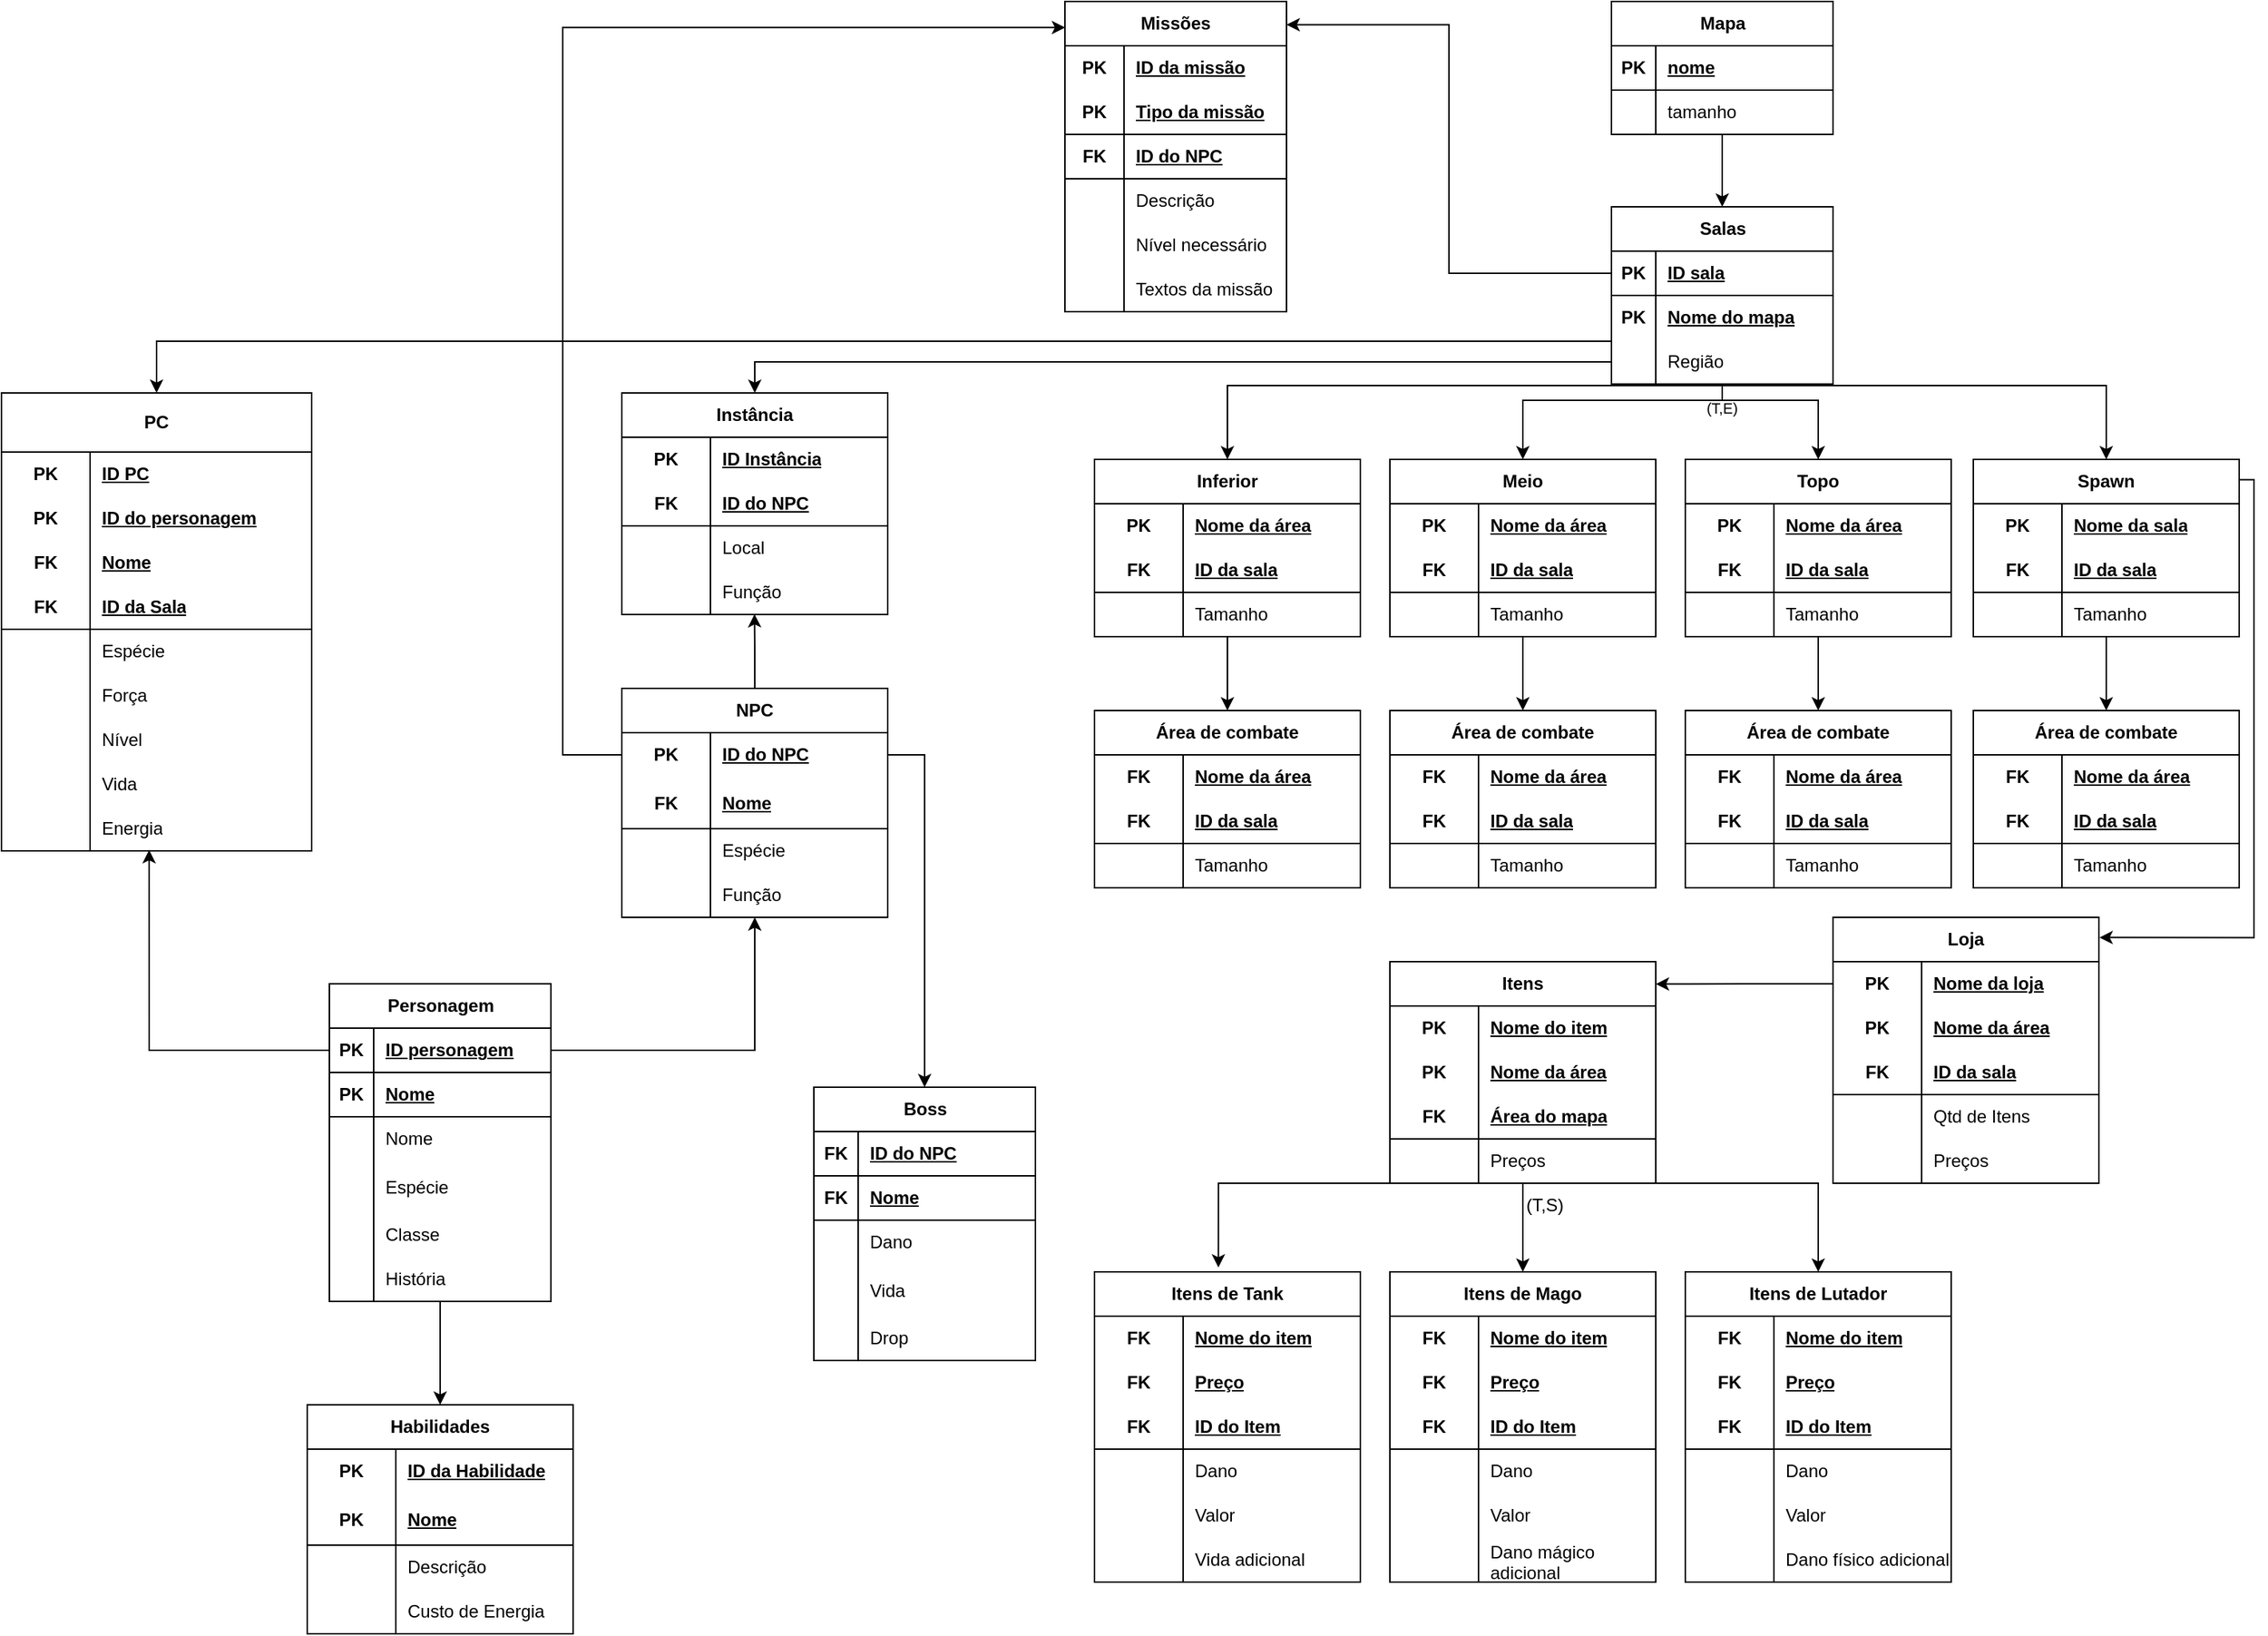 <mxfile version="22.0.0" type="device">
  <diagram name="Página-1" id="AjeC3SuaAHyXxVVonTov">
    <mxGraphModel dx="3033" dy="1154" grid="1" gridSize="10" guides="1" tooltips="1" connect="1" arrows="1" fold="1" page="1" pageScale="1" pageWidth="827" pageHeight="1169" math="0" shadow="0">
      <root>
        <mxCell id="0" />
        <mxCell id="1" parent="0" />
        <mxCell id="ejeOMG63QSZCCBm9udpd-35" style="edgeStyle=orthogonalEdgeStyle;rounded=0;orthogonalLoop=1;jettySize=auto;html=1;entryX=0.5;entryY=0;entryDx=0;entryDy=0;" parent="1" source="ejeOMG63QSZCCBm9udpd-6" target="ejeOMG63QSZCCBm9udpd-19" edge="1">
          <mxGeometry relative="1" as="geometry" />
        </mxCell>
        <mxCell id="ejeOMG63QSZCCBm9udpd-6" value="Mapa" style="shape=table;startSize=30;container=1;collapsible=1;childLayout=tableLayout;fixedRows=1;rowLines=0;fontStyle=1;align=center;resizeLast=1;html=1;" parent="1" vertex="1">
          <mxGeometry x="380" y="10" width="150" height="90" as="geometry">
            <mxRectangle x="360" y="10" width="70" height="30" as="alternateBounds" />
          </mxGeometry>
        </mxCell>
        <mxCell id="ejeOMG63QSZCCBm9udpd-7" value="" style="shape=tableRow;horizontal=0;startSize=0;swimlaneHead=0;swimlaneBody=0;fillColor=none;collapsible=0;dropTarget=0;points=[[0,0.5],[1,0.5]];portConstraint=eastwest;top=0;left=0;right=0;bottom=1;" parent="ejeOMG63QSZCCBm9udpd-6" vertex="1">
          <mxGeometry y="30" width="150" height="30" as="geometry" />
        </mxCell>
        <mxCell id="ejeOMG63QSZCCBm9udpd-8" value="PK" style="shape=partialRectangle;connectable=0;fillColor=none;top=0;left=0;bottom=0;right=0;fontStyle=1;overflow=hidden;whiteSpace=wrap;html=1;" parent="ejeOMG63QSZCCBm9udpd-7" vertex="1">
          <mxGeometry width="30" height="30" as="geometry">
            <mxRectangle width="30" height="30" as="alternateBounds" />
          </mxGeometry>
        </mxCell>
        <mxCell id="ejeOMG63QSZCCBm9udpd-9" value="nome" style="shape=partialRectangle;connectable=0;fillColor=none;top=0;left=0;bottom=0;right=0;align=left;spacingLeft=6;fontStyle=5;overflow=hidden;whiteSpace=wrap;html=1;" parent="ejeOMG63QSZCCBm9udpd-7" vertex="1">
          <mxGeometry x="30" width="120" height="30" as="geometry">
            <mxRectangle width="120" height="30" as="alternateBounds" />
          </mxGeometry>
        </mxCell>
        <mxCell id="ejeOMG63QSZCCBm9udpd-10" value="" style="shape=tableRow;horizontal=0;startSize=0;swimlaneHead=0;swimlaneBody=0;fillColor=none;collapsible=0;dropTarget=0;points=[[0,0.5],[1,0.5]];portConstraint=eastwest;top=0;left=0;right=0;bottom=0;" parent="ejeOMG63QSZCCBm9udpd-6" vertex="1">
          <mxGeometry y="60" width="150" height="30" as="geometry" />
        </mxCell>
        <mxCell id="ejeOMG63QSZCCBm9udpd-11" value="" style="shape=partialRectangle;connectable=0;fillColor=none;top=0;left=0;bottom=0;right=0;editable=1;overflow=hidden;whiteSpace=wrap;html=1;" parent="ejeOMG63QSZCCBm9udpd-10" vertex="1">
          <mxGeometry width="30" height="30" as="geometry">
            <mxRectangle width="30" height="30" as="alternateBounds" />
          </mxGeometry>
        </mxCell>
        <mxCell id="ejeOMG63QSZCCBm9udpd-12" value="tamanho" style="shape=partialRectangle;connectable=0;fillColor=none;top=0;left=0;bottom=0;right=0;align=left;spacingLeft=6;overflow=hidden;whiteSpace=wrap;html=1;" parent="ejeOMG63QSZCCBm9udpd-10" vertex="1">
          <mxGeometry x="30" width="120" height="30" as="geometry">
            <mxRectangle width="120" height="30" as="alternateBounds" />
          </mxGeometry>
        </mxCell>
        <mxCell id="ejeOMG63QSZCCBm9udpd-119" style="edgeStyle=orthogonalEdgeStyle;rounded=0;orthogonalLoop=1;jettySize=auto;html=1;entryX=0.5;entryY=0;entryDx=0;entryDy=0;" parent="1" source="ejeOMG63QSZCCBm9udpd-19" target="ejeOMG63QSZCCBm9udpd-103" edge="1">
          <mxGeometry relative="1" as="geometry">
            <Array as="points">
              <mxPoint x="455" y="270" />
              <mxPoint x="715" y="270" />
            </Array>
          </mxGeometry>
        </mxCell>
        <mxCell id="ejeOMG63QSZCCBm9udpd-141" style="edgeStyle=orthogonalEdgeStyle;rounded=0;orthogonalLoop=1;jettySize=auto;html=1;entryX=0.5;entryY=0;entryDx=0;entryDy=0;" parent="1" source="ejeOMG63QSZCCBm9udpd-19" target="ejeOMG63QSZCCBm9udpd-120" edge="1">
          <mxGeometry relative="1" as="geometry">
            <Array as="points">
              <mxPoint x="455" y="280" />
              <mxPoint x="320" y="280" />
            </Array>
          </mxGeometry>
        </mxCell>
        <mxCell id="ejeOMG63QSZCCBm9udpd-142" style="edgeStyle=orthogonalEdgeStyle;rounded=0;orthogonalLoop=1;jettySize=auto;html=1;entryX=0.5;entryY=0;entryDx=0;entryDy=0;" parent="1" source="ejeOMG63QSZCCBm9udpd-19" target="ejeOMG63QSZCCBm9udpd-130" edge="1">
          <mxGeometry relative="1" as="geometry">
            <Array as="points">
              <mxPoint x="455" y="280" />
              <mxPoint x="520" y="280" />
            </Array>
          </mxGeometry>
        </mxCell>
        <mxCell id="ejeOMG63QSZCCBm9udpd-143" style="edgeStyle=orthogonalEdgeStyle;rounded=0;orthogonalLoop=1;jettySize=auto;html=1;entryX=0.5;entryY=0;entryDx=0;entryDy=0;" parent="1" source="ejeOMG63QSZCCBm9udpd-19" target="ejeOMG63QSZCCBm9udpd-64" edge="1">
          <mxGeometry relative="1" as="geometry">
            <Array as="points">
              <mxPoint x="455" y="270" />
              <mxPoint x="120" y="270" />
            </Array>
          </mxGeometry>
        </mxCell>
        <mxCell id="ejeOMG63QSZCCBm9udpd-19" value="Salas" style="shape=table;startSize=30;container=1;collapsible=1;childLayout=tableLayout;fixedRows=1;rowLines=0;fontStyle=1;align=center;resizeLast=1;html=1;" parent="1" vertex="1">
          <mxGeometry x="380" y="149" width="150" height="120" as="geometry" />
        </mxCell>
        <mxCell id="ejeOMG63QSZCCBm9udpd-20" value="" style="shape=tableRow;horizontal=0;startSize=0;swimlaneHead=0;swimlaneBody=0;fillColor=none;collapsible=0;dropTarget=0;points=[[0,0.5],[1,0.5]];portConstraint=eastwest;top=0;left=0;right=0;bottom=1;" parent="ejeOMG63QSZCCBm9udpd-19" vertex="1">
          <mxGeometry y="30" width="150" height="30" as="geometry" />
        </mxCell>
        <mxCell id="ejeOMG63QSZCCBm9udpd-21" value="PK" style="shape=partialRectangle;connectable=0;fillColor=none;top=0;left=0;bottom=0;right=0;fontStyle=1;overflow=hidden;whiteSpace=wrap;html=1;" parent="ejeOMG63QSZCCBm9udpd-20" vertex="1">
          <mxGeometry width="30" height="30" as="geometry">
            <mxRectangle width="30" height="30" as="alternateBounds" />
          </mxGeometry>
        </mxCell>
        <mxCell id="ejeOMG63QSZCCBm9udpd-22" value="ID sala" style="shape=partialRectangle;connectable=0;fillColor=none;top=0;left=0;bottom=0;right=0;align=left;spacingLeft=6;fontStyle=5;overflow=hidden;whiteSpace=wrap;html=1;" parent="ejeOMG63QSZCCBm9udpd-20" vertex="1">
          <mxGeometry x="30" width="120" height="30" as="geometry">
            <mxRectangle width="120" height="30" as="alternateBounds" />
          </mxGeometry>
        </mxCell>
        <mxCell id="ejeOMG63QSZCCBm9udpd-23" value="" style="shape=tableRow;horizontal=0;startSize=0;swimlaneHead=0;swimlaneBody=0;fillColor=none;collapsible=0;dropTarget=0;points=[[0,0.5],[1,0.5]];portConstraint=eastwest;top=0;left=0;right=0;bottom=0;" parent="ejeOMG63QSZCCBm9udpd-19" vertex="1">
          <mxGeometry y="60" width="150" height="30" as="geometry" />
        </mxCell>
        <mxCell id="ejeOMG63QSZCCBm9udpd-24" value="&lt;b&gt;PK&lt;/b&gt;" style="shape=partialRectangle;connectable=0;fillColor=none;top=0;left=0;bottom=0;right=0;editable=1;overflow=hidden;whiteSpace=wrap;html=1;" parent="ejeOMG63QSZCCBm9udpd-23" vertex="1">
          <mxGeometry width="30" height="30" as="geometry">
            <mxRectangle width="30" height="30" as="alternateBounds" />
          </mxGeometry>
        </mxCell>
        <mxCell id="ejeOMG63QSZCCBm9udpd-25" value="&lt;b&gt;&lt;u&gt;Nome do mapa&lt;/u&gt;&lt;/b&gt;" style="shape=partialRectangle;connectable=0;fillColor=none;top=0;left=0;bottom=0;right=0;align=left;spacingLeft=6;overflow=hidden;whiteSpace=wrap;html=1;" parent="ejeOMG63QSZCCBm9udpd-23" vertex="1">
          <mxGeometry x="30" width="120" height="30" as="geometry">
            <mxRectangle width="120" height="30" as="alternateBounds" />
          </mxGeometry>
        </mxCell>
        <mxCell id="ejeOMG63QSZCCBm9udpd-26" value="" style="shape=tableRow;horizontal=0;startSize=0;swimlaneHead=0;swimlaneBody=0;fillColor=none;collapsible=0;dropTarget=0;points=[[0,0.5],[1,0.5]];portConstraint=eastwest;top=0;left=0;right=0;bottom=0;" parent="ejeOMG63QSZCCBm9udpd-19" vertex="1">
          <mxGeometry y="90" width="150" height="30" as="geometry" />
        </mxCell>
        <mxCell id="ejeOMG63QSZCCBm9udpd-27" value="" style="shape=partialRectangle;connectable=0;fillColor=none;top=0;left=0;bottom=0;right=0;editable=1;overflow=hidden;whiteSpace=wrap;html=1;" parent="ejeOMG63QSZCCBm9udpd-26" vertex="1">
          <mxGeometry width="30" height="30" as="geometry">
            <mxRectangle width="30" height="30" as="alternateBounds" />
          </mxGeometry>
        </mxCell>
        <mxCell id="ejeOMG63QSZCCBm9udpd-28" value="Região" style="shape=partialRectangle;connectable=0;fillColor=none;top=0;left=0;bottom=0;right=0;align=left;spacingLeft=6;overflow=hidden;whiteSpace=wrap;html=1;" parent="ejeOMG63QSZCCBm9udpd-26" vertex="1">
          <mxGeometry x="30" width="120" height="30" as="geometry">
            <mxRectangle width="120" height="30" as="alternateBounds" />
          </mxGeometry>
        </mxCell>
        <mxCell id="ejeOMG63QSZCCBm9udpd-43" value="Missões" style="shape=table;startSize=30;container=1;collapsible=1;childLayout=tableLayout;fixedRows=1;rowLines=0;fontStyle=1;align=center;resizeLast=1;html=1;whiteSpace=wrap;" parent="1" vertex="1">
          <mxGeometry x="10" y="10" width="150" height="210" as="geometry" />
        </mxCell>
        <mxCell id="ejeOMG63QSZCCBm9udpd-44" value="" style="shape=tableRow;horizontal=0;startSize=0;swimlaneHead=0;swimlaneBody=0;fillColor=none;collapsible=0;dropTarget=0;points=[[0,0.5],[1,0.5]];portConstraint=eastwest;top=0;left=0;right=0;bottom=0;html=1;" parent="ejeOMG63QSZCCBm9udpd-43" vertex="1">
          <mxGeometry y="30" width="150" height="30" as="geometry" />
        </mxCell>
        <mxCell id="ejeOMG63QSZCCBm9udpd-45" value="PK" style="shape=partialRectangle;connectable=0;fillColor=none;top=0;left=0;bottom=0;right=0;fontStyle=1;overflow=hidden;html=1;whiteSpace=wrap;" parent="ejeOMG63QSZCCBm9udpd-44" vertex="1">
          <mxGeometry width="40" height="30" as="geometry">
            <mxRectangle width="40" height="30" as="alternateBounds" />
          </mxGeometry>
        </mxCell>
        <mxCell id="ejeOMG63QSZCCBm9udpd-46" value="ID da missão&lt;span style=&quot;white-space: pre;&quot;&gt;&#x9;&lt;/span&gt;" style="shape=partialRectangle;connectable=0;fillColor=none;top=0;left=0;bottom=0;right=0;align=left;spacingLeft=6;fontStyle=5;overflow=hidden;html=1;whiteSpace=wrap;" parent="ejeOMG63QSZCCBm9udpd-44" vertex="1">
          <mxGeometry x="40" width="110" height="30" as="geometry">
            <mxRectangle width="110" height="30" as="alternateBounds" />
          </mxGeometry>
        </mxCell>
        <mxCell id="ejeOMG63QSZCCBm9udpd-47" value="" style="shape=tableRow;horizontal=0;startSize=0;swimlaneHead=0;swimlaneBody=0;fillColor=none;collapsible=0;dropTarget=0;points=[[0,0.5],[1,0.5]];portConstraint=eastwest;top=0;left=0;right=0;bottom=1;html=1;" parent="ejeOMG63QSZCCBm9udpd-43" vertex="1">
          <mxGeometry y="60" width="150" height="30" as="geometry" />
        </mxCell>
        <mxCell id="ejeOMG63QSZCCBm9udpd-48" value="PK" style="shape=partialRectangle;connectable=0;fillColor=none;top=0;left=0;bottom=0;right=0;fontStyle=1;overflow=hidden;html=1;whiteSpace=wrap;" parent="ejeOMG63QSZCCBm9udpd-47" vertex="1">
          <mxGeometry width="40" height="30" as="geometry">
            <mxRectangle width="40" height="30" as="alternateBounds" />
          </mxGeometry>
        </mxCell>
        <mxCell id="ejeOMG63QSZCCBm9udpd-49" value="Tipo da missão" style="shape=partialRectangle;connectable=0;fillColor=none;top=0;left=0;bottom=0;right=0;align=left;spacingLeft=6;fontStyle=5;overflow=hidden;html=1;whiteSpace=wrap;" parent="ejeOMG63QSZCCBm9udpd-47" vertex="1">
          <mxGeometry x="40" width="110" height="30" as="geometry">
            <mxRectangle width="110" height="30" as="alternateBounds" />
          </mxGeometry>
        </mxCell>
        <mxCell id="ejeOMG63QSZCCBm9udpd-57" value="" style="shape=tableRow;horizontal=0;startSize=0;swimlaneHead=0;swimlaneBody=0;fillColor=none;collapsible=0;dropTarget=0;points=[[0,0.5],[1,0.5]];portConstraint=eastwest;top=0;left=0;right=0;bottom=1;html=1;" parent="ejeOMG63QSZCCBm9udpd-43" vertex="1">
          <mxGeometry y="90" width="150" height="30" as="geometry" />
        </mxCell>
        <mxCell id="ejeOMG63QSZCCBm9udpd-58" value="FK" style="shape=partialRectangle;connectable=0;fillColor=none;top=0;left=0;bottom=0;right=0;fontStyle=1;overflow=hidden;html=1;whiteSpace=wrap;" parent="ejeOMG63QSZCCBm9udpd-57" vertex="1">
          <mxGeometry width="40" height="30" as="geometry">
            <mxRectangle width="40" height="30" as="alternateBounds" />
          </mxGeometry>
        </mxCell>
        <mxCell id="ejeOMG63QSZCCBm9udpd-59" value="ID do NPC" style="shape=partialRectangle;connectable=0;fillColor=none;top=0;left=0;bottom=0;right=0;align=left;spacingLeft=6;fontStyle=5;overflow=hidden;html=1;whiteSpace=wrap;" parent="ejeOMG63QSZCCBm9udpd-57" vertex="1">
          <mxGeometry x="40" width="110" height="30" as="geometry">
            <mxRectangle width="110" height="30" as="alternateBounds" />
          </mxGeometry>
        </mxCell>
        <mxCell id="ejeOMG63QSZCCBm9udpd-50" value="" style="shape=tableRow;horizontal=0;startSize=0;swimlaneHead=0;swimlaneBody=0;fillColor=none;collapsible=0;dropTarget=0;points=[[0,0.5],[1,0.5]];portConstraint=eastwest;top=0;left=0;right=0;bottom=0;html=1;" parent="ejeOMG63QSZCCBm9udpd-43" vertex="1">
          <mxGeometry y="120" width="150" height="30" as="geometry" />
        </mxCell>
        <mxCell id="ejeOMG63QSZCCBm9udpd-51" value="" style="shape=partialRectangle;connectable=0;fillColor=none;top=0;left=0;bottom=0;right=0;editable=1;overflow=hidden;html=1;whiteSpace=wrap;" parent="ejeOMG63QSZCCBm9udpd-50" vertex="1">
          <mxGeometry width="40" height="30" as="geometry">
            <mxRectangle width="40" height="30" as="alternateBounds" />
          </mxGeometry>
        </mxCell>
        <mxCell id="ejeOMG63QSZCCBm9udpd-52" value="Descrição" style="shape=partialRectangle;connectable=0;fillColor=none;top=0;left=0;bottom=0;right=0;align=left;spacingLeft=6;overflow=hidden;html=1;whiteSpace=wrap;" parent="ejeOMG63QSZCCBm9udpd-50" vertex="1">
          <mxGeometry x="40" width="110" height="30" as="geometry">
            <mxRectangle width="110" height="30" as="alternateBounds" />
          </mxGeometry>
        </mxCell>
        <mxCell id="ejeOMG63QSZCCBm9udpd-53" value="" style="shape=tableRow;horizontal=0;startSize=0;swimlaneHead=0;swimlaneBody=0;fillColor=none;collapsible=0;dropTarget=0;points=[[0,0.5],[1,0.5]];portConstraint=eastwest;top=0;left=0;right=0;bottom=0;html=1;" parent="ejeOMG63QSZCCBm9udpd-43" vertex="1">
          <mxGeometry y="150" width="150" height="30" as="geometry" />
        </mxCell>
        <mxCell id="ejeOMG63QSZCCBm9udpd-54" value="" style="shape=partialRectangle;connectable=0;fillColor=none;top=0;left=0;bottom=0;right=0;editable=1;overflow=hidden;html=1;whiteSpace=wrap;" parent="ejeOMG63QSZCCBm9udpd-53" vertex="1">
          <mxGeometry width="40" height="30" as="geometry">
            <mxRectangle width="40" height="30" as="alternateBounds" />
          </mxGeometry>
        </mxCell>
        <mxCell id="ejeOMG63QSZCCBm9udpd-55" value="Nível necessário" style="shape=partialRectangle;connectable=0;fillColor=none;top=0;left=0;bottom=0;right=0;align=left;spacingLeft=6;overflow=hidden;html=1;whiteSpace=wrap;" parent="ejeOMG63QSZCCBm9udpd-53" vertex="1">
          <mxGeometry x="40" width="110" height="30" as="geometry">
            <mxRectangle width="110" height="30" as="alternateBounds" />
          </mxGeometry>
        </mxCell>
        <mxCell id="ejeOMG63QSZCCBm9udpd-60" value="" style="shape=tableRow;horizontal=0;startSize=0;swimlaneHead=0;swimlaneBody=0;fillColor=none;collapsible=0;dropTarget=0;points=[[0,0.5],[1,0.5]];portConstraint=eastwest;top=0;left=0;right=0;bottom=0;html=1;" parent="ejeOMG63QSZCCBm9udpd-43" vertex="1">
          <mxGeometry y="180" width="150" height="30" as="geometry" />
        </mxCell>
        <mxCell id="ejeOMG63QSZCCBm9udpd-61" value="" style="shape=partialRectangle;connectable=0;fillColor=none;top=0;left=0;bottom=0;right=0;editable=1;overflow=hidden;html=1;whiteSpace=wrap;" parent="ejeOMG63QSZCCBm9udpd-60" vertex="1">
          <mxGeometry width="40" height="30" as="geometry">
            <mxRectangle width="40" height="30" as="alternateBounds" />
          </mxGeometry>
        </mxCell>
        <mxCell id="ejeOMG63QSZCCBm9udpd-62" value="Textos da missão" style="shape=partialRectangle;connectable=0;fillColor=none;top=0;left=0;bottom=0;right=0;align=left;spacingLeft=6;overflow=hidden;html=1;whiteSpace=wrap;" parent="ejeOMG63QSZCCBm9udpd-60" vertex="1">
          <mxGeometry x="40" width="110" height="30" as="geometry">
            <mxRectangle width="110" height="30" as="alternateBounds" />
          </mxGeometry>
        </mxCell>
        <mxCell id="ejeOMG63QSZCCBm9udpd-63" style="edgeStyle=orthogonalEdgeStyle;rounded=0;orthogonalLoop=1;jettySize=auto;html=1;entryX=1;entryY=0.075;entryDx=0;entryDy=0;entryPerimeter=0;" parent="1" source="ejeOMG63QSZCCBm9udpd-20" target="ejeOMG63QSZCCBm9udpd-43" edge="1">
          <mxGeometry relative="1" as="geometry" />
        </mxCell>
        <mxCell id="ejeOMG63QSZCCBm9udpd-154" style="edgeStyle=orthogonalEdgeStyle;rounded=0;orthogonalLoop=1;jettySize=auto;html=1;entryX=0.5;entryY=0;entryDx=0;entryDy=0;" parent="1" source="ejeOMG63QSZCCBm9udpd-64" target="ejeOMG63QSZCCBm9udpd-144" edge="1">
          <mxGeometry relative="1" as="geometry" />
        </mxCell>
        <mxCell id="ejeOMG63QSZCCBm9udpd-64" value="Inferior" style="shape=table;startSize=30;container=1;collapsible=1;childLayout=tableLayout;fixedRows=1;rowLines=0;fontStyle=1;align=center;resizeLast=1;html=1;whiteSpace=wrap;" parent="1" vertex="1">
          <mxGeometry x="30" y="320" width="180" height="120" as="geometry" />
        </mxCell>
        <mxCell id="ejeOMG63QSZCCBm9udpd-65" value="" style="shape=tableRow;horizontal=0;startSize=0;swimlaneHead=0;swimlaneBody=0;fillColor=none;collapsible=0;dropTarget=0;points=[[0,0.5],[1,0.5]];portConstraint=eastwest;top=0;left=0;right=0;bottom=0;html=1;" parent="ejeOMG63QSZCCBm9udpd-64" vertex="1">
          <mxGeometry y="30" width="180" height="30" as="geometry" />
        </mxCell>
        <mxCell id="ejeOMG63QSZCCBm9udpd-66" value="PK&lt;br&gt;" style="shape=partialRectangle;connectable=0;fillColor=none;top=0;left=0;bottom=0;right=0;fontStyle=1;overflow=hidden;html=1;whiteSpace=wrap;" parent="ejeOMG63QSZCCBm9udpd-65" vertex="1">
          <mxGeometry width="60" height="30" as="geometry">
            <mxRectangle width="60" height="30" as="alternateBounds" />
          </mxGeometry>
        </mxCell>
        <mxCell id="ejeOMG63QSZCCBm9udpd-67" value="Nome da área" style="shape=partialRectangle;connectable=0;fillColor=none;top=0;left=0;bottom=0;right=0;align=left;spacingLeft=6;fontStyle=5;overflow=hidden;html=1;whiteSpace=wrap;" parent="ejeOMG63QSZCCBm9udpd-65" vertex="1">
          <mxGeometry x="60" width="120" height="30" as="geometry">
            <mxRectangle width="120" height="30" as="alternateBounds" />
          </mxGeometry>
        </mxCell>
        <mxCell id="ejeOMG63QSZCCBm9udpd-68" value="" style="shape=tableRow;horizontal=0;startSize=0;swimlaneHead=0;swimlaneBody=0;fillColor=none;collapsible=0;dropTarget=0;points=[[0,0.5],[1,0.5]];portConstraint=eastwest;top=0;left=0;right=0;bottom=1;html=1;" parent="ejeOMG63QSZCCBm9udpd-64" vertex="1">
          <mxGeometry y="60" width="180" height="30" as="geometry" />
        </mxCell>
        <mxCell id="ejeOMG63QSZCCBm9udpd-69" value="FK" style="shape=partialRectangle;connectable=0;fillColor=none;top=0;left=0;bottom=0;right=0;fontStyle=1;overflow=hidden;html=1;whiteSpace=wrap;" parent="ejeOMG63QSZCCBm9udpd-68" vertex="1">
          <mxGeometry width="60" height="30" as="geometry">
            <mxRectangle width="60" height="30" as="alternateBounds" />
          </mxGeometry>
        </mxCell>
        <mxCell id="ejeOMG63QSZCCBm9udpd-70" value="ID da sala" style="shape=partialRectangle;connectable=0;fillColor=none;top=0;left=0;bottom=0;right=0;align=left;spacingLeft=6;fontStyle=5;overflow=hidden;html=1;whiteSpace=wrap;" parent="ejeOMG63QSZCCBm9udpd-68" vertex="1">
          <mxGeometry x="60" width="120" height="30" as="geometry">
            <mxRectangle width="120" height="30" as="alternateBounds" />
          </mxGeometry>
        </mxCell>
        <mxCell id="ejeOMG63QSZCCBm9udpd-71" value="" style="shape=tableRow;horizontal=0;startSize=0;swimlaneHead=0;swimlaneBody=0;fillColor=none;collapsible=0;dropTarget=0;points=[[0,0.5],[1,0.5]];portConstraint=eastwest;top=0;left=0;right=0;bottom=0;html=1;" parent="ejeOMG63QSZCCBm9udpd-64" vertex="1">
          <mxGeometry y="90" width="180" height="30" as="geometry" />
        </mxCell>
        <mxCell id="ejeOMG63QSZCCBm9udpd-72" value="" style="shape=partialRectangle;connectable=0;fillColor=none;top=0;left=0;bottom=0;right=0;editable=1;overflow=hidden;html=1;whiteSpace=wrap;" parent="ejeOMG63QSZCCBm9udpd-71" vertex="1">
          <mxGeometry width="60" height="30" as="geometry">
            <mxRectangle width="60" height="30" as="alternateBounds" />
          </mxGeometry>
        </mxCell>
        <mxCell id="ejeOMG63QSZCCBm9udpd-73" value="Tamanho" style="shape=partialRectangle;connectable=0;fillColor=none;top=0;left=0;bottom=0;right=0;align=left;spacingLeft=6;overflow=hidden;html=1;whiteSpace=wrap;" parent="ejeOMG63QSZCCBm9udpd-71" vertex="1">
          <mxGeometry x="60" width="120" height="30" as="geometry">
            <mxRectangle width="120" height="30" as="alternateBounds" />
          </mxGeometry>
        </mxCell>
        <mxCell id="ejeOMG63QSZCCBm9udpd-187" style="edgeStyle=orthogonalEdgeStyle;rounded=0;orthogonalLoop=1;jettySize=auto;html=1;entryX=0.5;entryY=0;entryDx=0;entryDy=0;" parent="1" source="ejeOMG63QSZCCBm9udpd-103" target="ejeOMG63QSZCCBm9udpd-177" edge="1">
          <mxGeometry relative="1" as="geometry" />
        </mxCell>
        <mxCell id="ejeOMG63QSZCCBm9udpd-189" style="edgeStyle=orthogonalEdgeStyle;rounded=0;orthogonalLoop=1;jettySize=auto;html=1;entryX=1.002;entryY=0.076;entryDx=0;entryDy=0;entryPerimeter=0;exitX=0.99;exitY=0.115;exitDx=0;exitDy=0;exitPerimeter=0;" parent="1" target="ejeOMG63QSZCCBm9udpd-190" edge="1" source="ejeOMG63QSZCCBm9udpd-103">
          <mxGeometry relative="1" as="geometry">
            <mxPoint x="810.0" y="643.32" as="targetPoint" />
            <mxPoint x="815" y="380" as="sourcePoint" />
            <Array as="points">
              <mxPoint x="815" y="334" />
              <mxPoint x="815" y="644" />
            </Array>
          </mxGeometry>
        </mxCell>
        <mxCell id="ejeOMG63QSZCCBm9udpd-103" value="Spawn" style="shape=table;startSize=30;container=1;collapsible=1;childLayout=tableLayout;fixedRows=1;rowLines=0;fontStyle=1;align=center;resizeLast=1;html=1;whiteSpace=wrap;" parent="1" vertex="1">
          <mxGeometry x="625" y="320" width="180" height="120" as="geometry" />
        </mxCell>
        <mxCell id="ejeOMG63QSZCCBm9udpd-104" value="" style="shape=tableRow;horizontal=0;startSize=0;swimlaneHead=0;swimlaneBody=0;fillColor=none;collapsible=0;dropTarget=0;points=[[0,0.5],[1,0.5]];portConstraint=eastwest;top=0;left=0;right=0;bottom=0;html=1;" parent="ejeOMG63QSZCCBm9udpd-103" vertex="1">
          <mxGeometry y="30" width="180" height="30" as="geometry" />
        </mxCell>
        <mxCell id="ejeOMG63QSZCCBm9udpd-105" value="PK" style="shape=partialRectangle;connectable=0;fillColor=none;top=0;left=0;bottom=0;right=0;fontStyle=1;overflow=hidden;html=1;whiteSpace=wrap;" parent="ejeOMG63QSZCCBm9udpd-104" vertex="1">
          <mxGeometry width="60" height="30" as="geometry">
            <mxRectangle width="60" height="30" as="alternateBounds" />
          </mxGeometry>
        </mxCell>
        <mxCell id="ejeOMG63QSZCCBm9udpd-106" value="Nome da sala" style="shape=partialRectangle;connectable=0;fillColor=none;top=0;left=0;bottom=0;right=0;align=left;spacingLeft=6;fontStyle=5;overflow=hidden;html=1;whiteSpace=wrap;" parent="ejeOMG63QSZCCBm9udpd-104" vertex="1">
          <mxGeometry x="60" width="120" height="30" as="geometry">
            <mxRectangle width="120" height="30" as="alternateBounds" />
          </mxGeometry>
        </mxCell>
        <mxCell id="ejeOMG63QSZCCBm9udpd-107" value="" style="shape=tableRow;horizontal=0;startSize=0;swimlaneHead=0;swimlaneBody=0;fillColor=none;collapsible=0;dropTarget=0;points=[[0,0.5],[1,0.5]];portConstraint=eastwest;top=0;left=0;right=0;bottom=1;html=1;" parent="ejeOMG63QSZCCBm9udpd-103" vertex="1">
          <mxGeometry y="60" width="180" height="30" as="geometry" />
        </mxCell>
        <mxCell id="ejeOMG63QSZCCBm9udpd-108" value="FK" style="shape=partialRectangle;connectable=0;fillColor=none;top=0;left=0;bottom=0;right=0;fontStyle=1;overflow=hidden;html=1;whiteSpace=wrap;" parent="ejeOMG63QSZCCBm9udpd-107" vertex="1">
          <mxGeometry width="60" height="30" as="geometry">
            <mxRectangle width="60" height="30" as="alternateBounds" />
          </mxGeometry>
        </mxCell>
        <mxCell id="ejeOMG63QSZCCBm9udpd-109" value="ID da sala" style="shape=partialRectangle;connectable=0;fillColor=none;top=0;left=0;bottom=0;right=0;align=left;spacingLeft=6;fontStyle=5;overflow=hidden;html=1;whiteSpace=wrap;" parent="ejeOMG63QSZCCBm9udpd-107" vertex="1">
          <mxGeometry x="60" width="120" height="30" as="geometry">
            <mxRectangle width="120" height="30" as="alternateBounds" />
          </mxGeometry>
        </mxCell>
        <mxCell id="ejeOMG63QSZCCBm9udpd-110" value="" style="shape=tableRow;horizontal=0;startSize=0;swimlaneHead=0;swimlaneBody=0;fillColor=none;collapsible=0;dropTarget=0;points=[[0,0.5],[1,0.5]];portConstraint=eastwest;top=0;left=0;right=0;bottom=0;html=1;" parent="ejeOMG63QSZCCBm9udpd-103" vertex="1">
          <mxGeometry y="90" width="180" height="30" as="geometry" />
        </mxCell>
        <mxCell id="ejeOMG63QSZCCBm9udpd-111" value="" style="shape=partialRectangle;connectable=0;fillColor=none;top=0;left=0;bottom=0;right=0;editable=1;overflow=hidden;html=1;whiteSpace=wrap;" parent="ejeOMG63QSZCCBm9udpd-110" vertex="1">
          <mxGeometry width="60" height="30" as="geometry">
            <mxRectangle width="60" height="30" as="alternateBounds" />
          </mxGeometry>
        </mxCell>
        <mxCell id="ejeOMG63QSZCCBm9udpd-112" value="Tamanho" style="shape=partialRectangle;connectable=0;fillColor=none;top=0;left=0;bottom=0;right=0;align=left;spacingLeft=6;overflow=hidden;html=1;whiteSpace=wrap;" parent="ejeOMG63QSZCCBm9udpd-110" vertex="1">
          <mxGeometry x="60" width="120" height="30" as="geometry">
            <mxRectangle width="120" height="30" as="alternateBounds" />
          </mxGeometry>
        </mxCell>
        <mxCell id="ejeOMG63QSZCCBm9udpd-165" style="edgeStyle=orthogonalEdgeStyle;rounded=0;orthogonalLoop=1;jettySize=auto;html=1;entryX=0.5;entryY=0;entryDx=0;entryDy=0;" parent="1" source="ejeOMG63QSZCCBm9udpd-120" target="ejeOMG63QSZCCBm9udpd-155" edge="1">
          <mxGeometry relative="1" as="geometry" />
        </mxCell>
        <mxCell id="ejeOMG63QSZCCBm9udpd-120" value="Meio" style="shape=table;startSize=30;container=1;collapsible=1;childLayout=tableLayout;fixedRows=1;rowLines=0;fontStyle=1;align=center;resizeLast=1;html=1;whiteSpace=wrap;" parent="1" vertex="1">
          <mxGeometry x="230" y="320" width="180" height="120" as="geometry" />
        </mxCell>
        <mxCell id="ejeOMG63QSZCCBm9udpd-121" value="" style="shape=tableRow;horizontal=0;startSize=0;swimlaneHead=0;swimlaneBody=0;fillColor=none;collapsible=0;dropTarget=0;points=[[0,0.5],[1,0.5]];portConstraint=eastwest;top=0;left=0;right=0;bottom=0;html=1;" parent="ejeOMG63QSZCCBm9udpd-120" vertex="1">
          <mxGeometry y="30" width="180" height="30" as="geometry" />
        </mxCell>
        <mxCell id="ejeOMG63QSZCCBm9udpd-122" value="PK&lt;br&gt;" style="shape=partialRectangle;connectable=0;fillColor=none;top=0;left=0;bottom=0;right=0;fontStyle=1;overflow=hidden;html=1;whiteSpace=wrap;" parent="ejeOMG63QSZCCBm9udpd-121" vertex="1">
          <mxGeometry width="60" height="30" as="geometry">
            <mxRectangle width="60" height="30" as="alternateBounds" />
          </mxGeometry>
        </mxCell>
        <mxCell id="ejeOMG63QSZCCBm9udpd-123" value="Nome da área" style="shape=partialRectangle;connectable=0;fillColor=none;top=0;left=0;bottom=0;right=0;align=left;spacingLeft=6;fontStyle=5;overflow=hidden;html=1;whiteSpace=wrap;" parent="ejeOMG63QSZCCBm9udpd-121" vertex="1">
          <mxGeometry x="60" width="120" height="30" as="geometry">
            <mxRectangle width="120" height="30" as="alternateBounds" />
          </mxGeometry>
        </mxCell>
        <mxCell id="ejeOMG63QSZCCBm9udpd-124" value="" style="shape=tableRow;horizontal=0;startSize=0;swimlaneHead=0;swimlaneBody=0;fillColor=none;collapsible=0;dropTarget=0;points=[[0,0.5],[1,0.5]];portConstraint=eastwest;top=0;left=0;right=0;bottom=1;html=1;" parent="ejeOMG63QSZCCBm9udpd-120" vertex="1">
          <mxGeometry y="60" width="180" height="30" as="geometry" />
        </mxCell>
        <mxCell id="ejeOMG63QSZCCBm9udpd-125" value="FK" style="shape=partialRectangle;connectable=0;fillColor=none;top=0;left=0;bottom=0;right=0;fontStyle=1;overflow=hidden;html=1;whiteSpace=wrap;" parent="ejeOMG63QSZCCBm9udpd-124" vertex="1">
          <mxGeometry width="60" height="30" as="geometry">
            <mxRectangle width="60" height="30" as="alternateBounds" />
          </mxGeometry>
        </mxCell>
        <mxCell id="ejeOMG63QSZCCBm9udpd-126" value="ID da sala" style="shape=partialRectangle;connectable=0;fillColor=none;top=0;left=0;bottom=0;right=0;align=left;spacingLeft=6;fontStyle=5;overflow=hidden;html=1;whiteSpace=wrap;" parent="ejeOMG63QSZCCBm9udpd-124" vertex="1">
          <mxGeometry x="60" width="120" height="30" as="geometry">
            <mxRectangle width="120" height="30" as="alternateBounds" />
          </mxGeometry>
        </mxCell>
        <mxCell id="ejeOMG63QSZCCBm9udpd-127" value="" style="shape=tableRow;horizontal=0;startSize=0;swimlaneHead=0;swimlaneBody=0;fillColor=none;collapsible=0;dropTarget=0;points=[[0,0.5],[1,0.5]];portConstraint=eastwest;top=0;left=0;right=0;bottom=0;html=1;" parent="ejeOMG63QSZCCBm9udpd-120" vertex="1">
          <mxGeometry y="90" width="180" height="30" as="geometry" />
        </mxCell>
        <mxCell id="ejeOMG63QSZCCBm9udpd-128" value="" style="shape=partialRectangle;connectable=0;fillColor=none;top=0;left=0;bottom=0;right=0;editable=1;overflow=hidden;html=1;whiteSpace=wrap;" parent="ejeOMG63QSZCCBm9udpd-127" vertex="1">
          <mxGeometry width="60" height="30" as="geometry">
            <mxRectangle width="60" height="30" as="alternateBounds" />
          </mxGeometry>
        </mxCell>
        <mxCell id="ejeOMG63QSZCCBm9udpd-129" value="Tamanho" style="shape=partialRectangle;connectable=0;fillColor=none;top=0;left=0;bottom=0;right=0;align=left;spacingLeft=6;overflow=hidden;html=1;whiteSpace=wrap;" parent="ejeOMG63QSZCCBm9udpd-127" vertex="1">
          <mxGeometry x="60" width="120" height="30" as="geometry">
            <mxRectangle width="120" height="30" as="alternateBounds" />
          </mxGeometry>
        </mxCell>
        <mxCell id="ejeOMG63QSZCCBm9udpd-176" style="edgeStyle=orthogonalEdgeStyle;rounded=0;orthogonalLoop=1;jettySize=auto;html=1;entryX=0.5;entryY=0;entryDx=0;entryDy=0;" parent="1" source="ejeOMG63QSZCCBm9udpd-130" target="ejeOMG63QSZCCBm9udpd-166" edge="1">
          <mxGeometry relative="1" as="geometry" />
        </mxCell>
        <mxCell id="ejeOMG63QSZCCBm9udpd-130" value="Topo" style="shape=table;startSize=30;container=1;collapsible=1;childLayout=tableLayout;fixedRows=1;rowLines=0;fontStyle=1;align=center;resizeLast=1;html=1;whiteSpace=wrap;" parent="1" vertex="1">
          <mxGeometry x="430" y="320" width="180" height="120" as="geometry" />
        </mxCell>
        <mxCell id="ejeOMG63QSZCCBm9udpd-131" value="" style="shape=tableRow;horizontal=0;startSize=0;swimlaneHead=0;swimlaneBody=0;fillColor=none;collapsible=0;dropTarget=0;points=[[0,0.5],[1,0.5]];portConstraint=eastwest;top=0;left=0;right=0;bottom=0;html=1;" parent="ejeOMG63QSZCCBm9udpd-130" vertex="1">
          <mxGeometry y="30" width="180" height="30" as="geometry" />
        </mxCell>
        <mxCell id="ejeOMG63QSZCCBm9udpd-132" value="PK&lt;br&gt;" style="shape=partialRectangle;connectable=0;fillColor=none;top=0;left=0;bottom=0;right=0;fontStyle=1;overflow=hidden;html=1;whiteSpace=wrap;" parent="ejeOMG63QSZCCBm9udpd-131" vertex="1">
          <mxGeometry width="60" height="30" as="geometry">
            <mxRectangle width="60" height="30" as="alternateBounds" />
          </mxGeometry>
        </mxCell>
        <mxCell id="ejeOMG63QSZCCBm9udpd-133" value="Nome da área" style="shape=partialRectangle;connectable=0;fillColor=none;top=0;left=0;bottom=0;right=0;align=left;spacingLeft=6;fontStyle=5;overflow=hidden;html=1;whiteSpace=wrap;" parent="ejeOMG63QSZCCBm9udpd-131" vertex="1">
          <mxGeometry x="60" width="120" height="30" as="geometry">
            <mxRectangle width="120" height="30" as="alternateBounds" />
          </mxGeometry>
        </mxCell>
        <mxCell id="ejeOMG63QSZCCBm9udpd-134" value="" style="shape=tableRow;horizontal=0;startSize=0;swimlaneHead=0;swimlaneBody=0;fillColor=none;collapsible=0;dropTarget=0;points=[[0,0.5],[1,0.5]];portConstraint=eastwest;top=0;left=0;right=0;bottom=1;html=1;" parent="ejeOMG63QSZCCBm9udpd-130" vertex="1">
          <mxGeometry y="60" width="180" height="30" as="geometry" />
        </mxCell>
        <mxCell id="ejeOMG63QSZCCBm9udpd-135" value="FK" style="shape=partialRectangle;connectable=0;fillColor=none;top=0;left=0;bottom=0;right=0;fontStyle=1;overflow=hidden;html=1;whiteSpace=wrap;" parent="ejeOMG63QSZCCBm9udpd-134" vertex="1">
          <mxGeometry width="60" height="30" as="geometry">
            <mxRectangle width="60" height="30" as="alternateBounds" />
          </mxGeometry>
        </mxCell>
        <mxCell id="ejeOMG63QSZCCBm9udpd-136" value="ID da sala" style="shape=partialRectangle;connectable=0;fillColor=none;top=0;left=0;bottom=0;right=0;align=left;spacingLeft=6;fontStyle=5;overflow=hidden;html=1;whiteSpace=wrap;" parent="ejeOMG63QSZCCBm9udpd-134" vertex="1">
          <mxGeometry x="60" width="120" height="30" as="geometry">
            <mxRectangle width="120" height="30" as="alternateBounds" />
          </mxGeometry>
        </mxCell>
        <mxCell id="ejeOMG63QSZCCBm9udpd-137" value="" style="shape=tableRow;horizontal=0;startSize=0;swimlaneHead=0;swimlaneBody=0;fillColor=none;collapsible=0;dropTarget=0;points=[[0,0.5],[1,0.5]];portConstraint=eastwest;top=0;left=0;right=0;bottom=0;html=1;" parent="ejeOMG63QSZCCBm9udpd-130" vertex="1">
          <mxGeometry y="90" width="180" height="30" as="geometry" />
        </mxCell>
        <mxCell id="ejeOMG63QSZCCBm9udpd-138" value="" style="shape=partialRectangle;connectable=0;fillColor=none;top=0;left=0;bottom=0;right=0;editable=1;overflow=hidden;html=1;whiteSpace=wrap;" parent="ejeOMG63QSZCCBm9udpd-137" vertex="1">
          <mxGeometry width="60" height="30" as="geometry">
            <mxRectangle width="60" height="30" as="alternateBounds" />
          </mxGeometry>
        </mxCell>
        <mxCell id="ejeOMG63QSZCCBm9udpd-139" value="Tamanho" style="shape=partialRectangle;connectable=0;fillColor=none;top=0;left=0;bottom=0;right=0;align=left;spacingLeft=6;overflow=hidden;html=1;whiteSpace=wrap;" parent="ejeOMG63QSZCCBm9udpd-137" vertex="1">
          <mxGeometry x="60" width="120" height="30" as="geometry">
            <mxRectangle width="120" height="30" as="alternateBounds" />
          </mxGeometry>
        </mxCell>
        <mxCell id="ejeOMG63QSZCCBm9udpd-144" value="Área de combate" style="shape=table;startSize=30;container=1;collapsible=1;childLayout=tableLayout;fixedRows=1;rowLines=0;fontStyle=1;align=center;resizeLast=1;html=1;whiteSpace=wrap;" parent="1" vertex="1">
          <mxGeometry x="30" y="490" width="180" height="120" as="geometry" />
        </mxCell>
        <mxCell id="ejeOMG63QSZCCBm9udpd-145" value="" style="shape=tableRow;horizontal=0;startSize=0;swimlaneHead=0;swimlaneBody=0;fillColor=none;collapsible=0;dropTarget=0;points=[[0,0.5],[1,0.5]];portConstraint=eastwest;top=0;left=0;right=0;bottom=0;html=1;" parent="ejeOMG63QSZCCBm9udpd-144" vertex="1">
          <mxGeometry y="30" width="180" height="30" as="geometry" />
        </mxCell>
        <mxCell id="ejeOMG63QSZCCBm9udpd-146" value="FK" style="shape=partialRectangle;connectable=0;fillColor=none;top=0;left=0;bottom=0;right=0;fontStyle=1;overflow=hidden;html=1;whiteSpace=wrap;" parent="ejeOMG63QSZCCBm9udpd-145" vertex="1">
          <mxGeometry width="60" height="30" as="geometry">
            <mxRectangle width="60" height="30" as="alternateBounds" />
          </mxGeometry>
        </mxCell>
        <mxCell id="ejeOMG63QSZCCBm9udpd-147" value="Nome da área" style="shape=partialRectangle;connectable=0;fillColor=none;top=0;left=0;bottom=0;right=0;align=left;spacingLeft=6;fontStyle=5;overflow=hidden;html=1;whiteSpace=wrap;" parent="ejeOMG63QSZCCBm9udpd-145" vertex="1">
          <mxGeometry x="60" width="120" height="30" as="geometry">
            <mxRectangle width="120" height="30" as="alternateBounds" />
          </mxGeometry>
        </mxCell>
        <mxCell id="ejeOMG63QSZCCBm9udpd-148" value="" style="shape=tableRow;horizontal=0;startSize=0;swimlaneHead=0;swimlaneBody=0;fillColor=none;collapsible=0;dropTarget=0;points=[[0,0.5],[1,0.5]];portConstraint=eastwest;top=0;left=0;right=0;bottom=1;html=1;" parent="ejeOMG63QSZCCBm9udpd-144" vertex="1">
          <mxGeometry y="60" width="180" height="30" as="geometry" />
        </mxCell>
        <mxCell id="ejeOMG63QSZCCBm9udpd-149" value="FK" style="shape=partialRectangle;connectable=0;fillColor=none;top=0;left=0;bottom=0;right=0;fontStyle=1;overflow=hidden;html=1;whiteSpace=wrap;" parent="ejeOMG63QSZCCBm9udpd-148" vertex="1">
          <mxGeometry width="60" height="30" as="geometry">
            <mxRectangle width="60" height="30" as="alternateBounds" />
          </mxGeometry>
        </mxCell>
        <mxCell id="ejeOMG63QSZCCBm9udpd-150" value="ID da sala" style="shape=partialRectangle;connectable=0;fillColor=none;top=0;left=0;bottom=0;right=0;align=left;spacingLeft=6;fontStyle=5;overflow=hidden;html=1;whiteSpace=wrap;" parent="ejeOMG63QSZCCBm9udpd-148" vertex="1">
          <mxGeometry x="60" width="120" height="30" as="geometry">
            <mxRectangle width="120" height="30" as="alternateBounds" />
          </mxGeometry>
        </mxCell>
        <mxCell id="ejeOMG63QSZCCBm9udpd-151" value="" style="shape=tableRow;horizontal=0;startSize=0;swimlaneHead=0;swimlaneBody=0;fillColor=none;collapsible=0;dropTarget=0;points=[[0,0.5],[1,0.5]];portConstraint=eastwest;top=0;left=0;right=0;bottom=0;html=1;" parent="ejeOMG63QSZCCBm9udpd-144" vertex="1">
          <mxGeometry y="90" width="180" height="30" as="geometry" />
        </mxCell>
        <mxCell id="ejeOMG63QSZCCBm9udpd-152" value="" style="shape=partialRectangle;connectable=0;fillColor=none;top=0;left=0;bottom=0;right=0;editable=1;overflow=hidden;html=1;whiteSpace=wrap;" parent="ejeOMG63QSZCCBm9udpd-151" vertex="1">
          <mxGeometry width="60" height="30" as="geometry">
            <mxRectangle width="60" height="30" as="alternateBounds" />
          </mxGeometry>
        </mxCell>
        <mxCell id="ejeOMG63QSZCCBm9udpd-153" value="Tamanho" style="shape=partialRectangle;connectable=0;fillColor=none;top=0;left=0;bottom=0;right=0;align=left;spacingLeft=6;overflow=hidden;html=1;whiteSpace=wrap;" parent="ejeOMG63QSZCCBm9udpd-151" vertex="1">
          <mxGeometry x="60" width="120" height="30" as="geometry">
            <mxRectangle width="120" height="30" as="alternateBounds" />
          </mxGeometry>
        </mxCell>
        <mxCell id="ejeOMG63QSZCCBm9udpd-155" value="Área de combate" style="shape=table;startSize=30;container=1;collapsible=1;childLayout=tableLayout;fixedRows=1;rowLines=0;fontStyle=1;align=center;resizeLast=1;html=1;whiteSpace=wrap;" parent="1" vertex="1">
          <mxGeometry x="230" y="490" width="180" height="120" as="geometry" />
        </mxCell>
        <mxCell id="ejeOMG63QSZCCBm9udpd-156" value="" style="shape=tableRow;horizontal=0;startSize=0;swimlaneHead=0;swimlaneBody=0;fillColor=none;collapsible=0;dropTarget=0;points=[[0,0.5],[1,0.5]];portConstraint=eastwest;top=0;left=0;right=0;bottom=0;html=1;" parent="ejeOMG63QSZCCBm9udpd-155" vertex="1">
          <mxGeometry y="30" width="180" height="30" as="geometry" />
        </mxCell>
        <mxCell id="ejeOMG63QSZCCBm9udpd-157" value="FK" style="shape=partialRectangle;connectable=0;fillColor=none;top=0;left=0;bottom=0;right=0;fontStyle=1;overflow=hidden;html=1;whiteSpace=wrap;" parent="ejeOMG63QSZCCBm9udpd-156" vertex="1">
          <mxGeometry width="60" height="30" as="geometry">
            <mxRectangle width="60" height="30" as="alternateBounds" />
          </mxGeometry>
        </mxCell>
        <mxCell id="ejeOMG63QSZCCBm9udpd-158" value="Nome da área" style="shape=partialRectangle;connectable=0;fillColor=none;top=0;left=0;bottom=0;right=0;align=left;spacingLeft=6;fontStyle=5;overflow=hidden;html=1;whiteSpace=wrap;" parent="ejeOMG63QSZCCBm9udpd-156" vertex="1">
          <mxGeometry x="60" width="120" height="30" as="geometry">
            <mxRectangle width="120" height="30" as="alternateBounds" />
          </mxGeometry>
        </mxCell>
        <mxCell id="ejeOMG63QSZCCBm9udpd-159" value="" style="shape=tableRow;horizontal=0;startSize=0;swimlaneHead=0;swimlaneBody=0;fillColor=none;collapsible=0;dropTarget=0;points=[[0,0.5],[1,0.5]];portConstraint=eastwest;top=0;left=0;right=0;bottom=1;html=1;" parent="ejeOMG63QSZCCBm9udpd-155" vertex="1">
          <mxGeometry y="60" width="180" height="30" as="geometry" />
        </mxCell>
        <mxCell id="ejeOMG63QSZCCBm9udpd-160" value="FK" style="shape=partialRectangle;connectable=0;fillColor=none;top=0;left=0;bottom=0;right=0;fontStyle=1;overflow=hidden;html=1;whiteSpace=wrap;" parent="ejeOMG63QSZCCBm9udpd-159" vertex="1">
          <mxGeometry width="60" height="30" as="geometry">
            <mxRectangle width="60" height="30" as="alternateBounds" />
          </mxGeometry>
        </mxCell>
        <mxCell id="ejeOMG63QSZCCBm9udpd-161" value="ID da sala" style="shape=partialRectangle;connectable=0;fillColor=none;top=0;left=0;bottom=0;right=0;align=left;spacingLeft=6;fontStyle=5;overflow=hidden;html=1;whiteSpace=wrap;" parent="ejeOMG63QSZCCBm9udpd-159" vertex="1">
          <mxGeometry x="60" width="120" height="30" as="geometry">
            <mxRectangle width="120" height="30" as="alternateBounds" />
          </mxGeometry>
        </mxCell>
        <mxCell id="ejeOMG63QSZCCBm9udpd-162" value="" style="shape=tableRow;horizontal=0;startSize=0;swimlaneHead=0;swimlaneBody=0;fillColor=none;collapsible=0;dropTarget=0;points=[[0,0.5],[1,0.5]];portConstraint=eastwest;top=0;left=0;right=0;bottom=0;html=1;" parent="ejeOMG63QSZCCBm9udpd-155" vertex="1">
          <mxGeometry y="90" width="180" height="30" as="geometry" />
        </mxCell>
        <mxCell id="ejeOMG63QSZCCBm9udpd-163" value="" style="shape=partialRectangle;connectable=0;fillColor=none;top=0;left=0;bottom=0;right=0;editable=1;overflow=hidden;html=1;whiteSpace=wrap;" parent="ejeOMG63QSZCCBm9udpd-162" vertex="1">
          <mxGeometry width="60" height="30" as="geometry">
            <mxRectangle width="60" height="30" as="alternateBounds" />
          </mxGeometry>
        </mxCell>
        <mxCell id="ejeOMG63QSZCCBm9udpd-164" value="Tamanho" style="shape=partialRectangle;connectable=0;fillColor=none;top=0;left=0;bottom=0;right=0;align=left;spacingLeft=6;overflow=hidden;html=1;whiteSpace=wrap;" parent="ejeOMG63QSZCCBm9udpd-162" vertex="1">
          <mxGeometry x="60" width="120" height="30" as="geometry">
            <mxRectangle width="120" height="30" as="alternateBounds" />
          </mxGeometry>
        </mxCell>
        <mxCell id="ejeOMG63QSZCCBm9udpd-166" value="Área de combate" style="shape=table;startSize=30;container=1;collapsible=1;childLayout=tableLayout;fixedRows=1;rowLines=0;fontStyle=1;align=center;resizeLast=1;html=1;whiteSpace=wrap;" parent="1" vertex="1">
          <mxGeometry x="430" y="490" width="180" height="120" as="geometry" />
        </mxCell>
        <mxCell id="ejeOMG63QSZCCBm9udpd-167" value="" style="shape=tableRow;horizontal=0;startSize=0;swimlaneHead=0;swimlaneBody=0;fillColor=none;collapsible=0;dropTarget=0;points=[[0,0.5],[1,0.5]];portConstraint=eastwest;top=0;left=0;right=0;bottom=0;html=1;" parent="ejeOMG63QSZCCBm9udpd-166" vertex="1">
          <mxGeometry y="30" width="180" height="30" as="geometry" />
        </mxCell>
        <mxCell id="ejeOMG63QSZCCBm9udpd-168" value="FK" style="shape=partialRectangle;connectable=0;fillColor=none;top=0;left=0;bottom=0;right=0;fontStyle=1;overflow=hidden;html=1;whiteSpace=wrap;" parent="ejeOMG63QSZCCBm9udpd-167" vertex="1">
          <mxGeometry width="60" height="30" as="geometry">
            <mxRectangle width="60" height="30" as="alternateBounds" />
          </mxGeometry>
        </mxCell>
        <mxCell id="ejeOMG63QSZCCBm9udpd-169" value="Nome da área" style="shape=partialRectangle;connectable=0;fillColor=none;top=0;left=0;bottom=0;right=0;align=left;spacingLeft=6;fontStyle=5;overflow=hidden;html=1;whiteSpace=wrap;" parent="ejeOMG63QSZCCBm9udpd-167" vertex="1">
          <mxGeometry x="60" width="120" height="30" as="geometry">
            <mxRectangle width="120" height="30" as="alternateBounds" />
          </mxGeometry>
        </mxCell>
        <mxCell id="ejeOMG63QSZCCBm9udpd-170" value="" style="shape=tableRow;horizontal=0;startSize=0;swimlaneHead=0;swimlaneBody=0;fillColor=none;collapsible=0;dropTarget=0;points=[[0,0.5],[1,0.5]];portConstraint=eastwest;top=0;left=0;right=0;bottom=1;html=1;" parent="ejeOMG63QSZCCBm9udpd-166" vertex="1">
          <mxGeometry y="60" width="180" height="30" as="geometry" />
        </mxCell>
        <mxCell id="ejeOMG63QSZCCBm9udpd-171" value="FK" style="shape=partialRectangle;connectable=0;fillColor=none;top=0;left=0;bottom=0;right=0;fontStyle=1;overflow=hidden;html=1;whiteSpace=wrap;" parent="ejeOMG63QSZCCBm9udpd-170" vertex="1">
          <mxGeometry width="60" height="30" as="geometry">
            <mxRectangle width="60" height="30" as="alternateBounds" />
          </mxGeometry>
        </mxCell>
        <mxCell id="ejeOMG63QSZCCBm9udpd-172" value="ID da sala" style="shape=partialRectangle;connectable=0;fillColor=none;top=0;left=0;bottom=0;right=0;align=left;spacingLeft=6;fontStyle=5;overflow=hidden;html=1;whiteSpace=wrap;" parent="ejeOMG63QSZCCBm9udpd-170" vertex="1">
          <mxGeometry x="60" width="120" height="30" as="geometry">
            <mxRectangle width="120" height="30" as="alternateBounds" />
          </mxGeometry>
        </mxCell>
        <mxCell id="ejeOMG63QSZCCBm9udpd-173" value="" style="shape=tableRow;horizontal=0;startSize=0;swimlaneHead=0;swimlaneBody=0;fillColor=none;collapsible=0;dropTarget=0;points=[[0,0.5],[1,0.5]];portConstraint=eastwest;top=0;left=0;right=0;bottom=0;html=1;" parent="ejeOMG63QSZCCBm9udpd-166" vertex="1">
          <mxGeometry y="90" width="180" height="30" as="geometry" />
        </mxCell>
        <mxCell id="ejeOMG63QSZCCBm9udpd-174" value="" style="shape=partialRectangle;connectable=0;fillColor=none;top=0;left=0;bottom=0;right=0;editable=1;overflow=hidden;html=1;whiteSpace=wrap;" parent="ejeOMG63QSZCCBm9udpd-173" vertex="1">
          <mxGeometry width="60" height="30" as="geometry">
            <mxRectangle width="60" height="30" as="alternateBounds" />
          </mxGeometry>
        </mxCell>
        <mxCell id="ejeOMG63QSZCCBm9udpd-175" value="Tamanho" style="shape=partialRectangle;connectable=0;fillColor=none;top=0;left=0;bottom=0;right=0;align=left;spacingLeft=6;overflow=hidden;html=1;whiteSpace=wrap;" parent="ejeOMG63QSZCCBm9udpd-173" vertex="1">
          <mxGeometry x="60" width="120" height="30" as="geometry">
            <mxRectangle width="120" height="30" as="alternateBounds" />
          </mxGeometry>
        </mxCell>
        <mxCell id="ejeOMG63QSZCCBm9udpd-177" value="Área de combate" style="shape=table;startSize=30;container=1;collapsible=1;childLayout=tableLayout;fixedRows=1;rowLines=0;fontStyle=1;align=center;resizeLast=1;html=1;whiteSpace=wrap;" parent="1" vertex="1">
          <mxGeometry x="625" y="490" width="180" height="120" as="geometry" />
        </mxCell>
        <mxCell id="ejeOMG63QSZCCBm9udpd-178" value="" style="shape=tableRow;horizontal=0;startSize=0;swimlaneHead=0;swimlaneBody=0;fillColor=none;collapsible=0;dropTarget=0;points=[[0,0.5],[1,0.5]];portConstraint=eastwest;top=0;left=0;right=0;bottom=0;html=1;" parent="ejeOMG63QSZCCBm9udpd-177" vertex="1">
          <mxGeometry y="30" width="180" height="30" as="geometry" />
        </mxCell>
        <mxCell id="ejeOMG63QSZCCBm9udpd-179" value="FK" style="shape=partialRectangle;connectable=0;fillColor=none;top=0;left=0;bottom=0;right=0;fontStyle=1;overflow=hidden;html=1;whiteSpace=wrap;" parent="ejeOMG63QSZCCBm9udpd-178" vertex="1">
          <mxGeometry width="60" height="30" as="geometry">
            <mxRectangle width="60" height="30" as="alternateBounds" />
          </mxGeometry>
        </mxCell>
        <mxCell id="ejeOMG63QSZCCBm9udpd-180" value="Nome da área" style="shape=partialRectangle;connectable=0;fillColor=none;top=0;left=0;bottom=0;right=0;align=left;spacingLeft=6;fontStyle=5;overflow=hidden;html=1;whiteSpace=wrap;" parent="ejeOMG63QSZCCBm9udpd-178" vertex="1">
          <mxGeometry x="60" width="120" height="30" as="geometry">
            <mxRectangle width="120" height="30" as="alternateBounds" />
          </mxGeometry>
        </mxCell>
        <mxCell id="ejeOMG63QSZCCBm9udpd-181" value="" style="shape=tableRow;horizontal=0;startSize=0;swimlaneHead=0;swimlaneBody=0;fillColor=none;collapsible=0;dropTarget=0;points=[[0,0.5],[1,0.5]];portConstraint=eastwest;top=0;left=0;right=0;bottom=1;html=1;" parent="ejeOMG63QSZCCBm9udpd-177" vertex="1">
          <mxGeometry y="60" width="180" height="30" as="geometry" />
        </mxCell>
        <mxCell id="ejeOMG63QSZCCBm9udpd-182" value="FK" style="shape=partialRectangle;connectable=0;fillColor=none;top=0;left=0;bottom=0;right=0;fontStyle=1;overflow=hidden;html=1;whiteSpace=wrap;" parent="ejeOMG63QSZCCBm9udpd-181" vertex="1">
          <mxGeometry width="60" height="30" as="geometry">
            <mxRectangle width="60" height="30" as="alternateBounds" />
          </mxGeometry>
        </mxCell>
        <mxCell id="ejeOMG63QSZCCBm9udpd-183" value="ID da sala" style="shape=partialRectangle;connectable=0;fillColor=none;top=0;left=0;bottom=0;right=0;align=left;spacingLeft=6;fontStyle=5;overflow=hidden;html=1;whiteSpace=wrap;" parent="ejeOMG63QSZCCBm9udpd-181" vertex="1">
          <mxGeometry x="60" width="120" height="30" as="geometry">
            <mxRectangle width="120" height="30" as="alternateBounds" />
          </mxGeometry>
        </mxCell>
        <mxCell id="ejeOMG63QSZCCBm9udpd-184" value="" style="shape=tableRow;horizontal=0;startSize=0;swimlaneHead=0;swimlaneBody=0;fillColor=none;collapsible=0;dropTarget=0;points=[[0,0.5],[1,0.5]];portConstraint=eastwest;top=0;left=0;right=0;bottom=0;html=1;" parent="ejeOMG63QSZCCBm9udpd-177" vertex="1">
          <mxGeometry y="90" width="180" height="30" as="geometry" />
        </mxCell>
        <mxCell id="ejeOMG63QSZCCBm9udpd-185" value="" style="shape=partialRectangle;connectable=0;fillColor=none;top=0;left=0;bottom=0;right=0;editable=1;overflow=hidden;html=1;whiteSpace=wrap;" parent="ejeOMG63QSZCCBm9udpd-184" vertex="1">
          <mxGeometry width="60" height="30" as="geometry">
            <mxRectangle width="60" height="30" as="alternateBounds" />
          </mxGeometry>
        </mxCell>
        <mxCell id="ejeOMG63QSZCCBm9udpd-186" value="Tamanho" style="shape=partialRectangle;connectable=0;fillColor=none;top=0;left=0;bottom=0;right=0;align=left;spacingLeft=6;overflow=hidden;html=1;whiteSpace=wrap;" parent="ejeOMG63QSZCCBm9udpd-184" vertex="1">
          <mxGeometry x="60" width="120" height="30" as="geometry">
            <mxRectangle width="120" height="30" as="alternateBounds" />
          </mxGeometry>
        </mxCell>
        <mxCell id="ejeOMG63QSZCCBm9udpd-188" value="&lt;font style=&quot;font-size: 10px;&quot;&gt;(T,E)&lt;/font&gt;" style="text;html=1;strokeColor=none;fillColor=none;align=center;verticalAlign=middle;whiteSpace=wrap;rounded=0;" parent="1" vertex="1">
          <mxGeometry x="445" y="280" width="20" height="10" as="geometry" />
        </mxCell>
        <mxCell id="ejeOMG63QSZCCBm9udpd-190" value="Loja" style="shape=table;startSize=30;container=1;collapsible=1;childLayout=tableLayout;fixedRows=1;rowLines=0;fontStyle=1;align=center;resizeLast=1;html=1;whiteSpace=wrap;" parent="1" vertex="1">
          <mxGeometry x="530" y="630" width="180" height="180" as="geometry" />
        </mxCell>
        <mxCell id="ejeOMG63QSZCCBm9udpd-191" value="" style="shape=tableRow;horizontal=0;startSize=0;swimlaneHead=0;swimlaneBody=0;fillColor=none;collapsible=0;dropTarget=0;points=[[0,0.5],[1,0.5]];portConstraint=eastwest;top=0;left=0;right=0;bottom=0;html=1;" parent="ejeOMG63QSZCCBm9udpd-190" vertex="1">
          <mxGeometry y="30" width="180" height="30" as="geometry" />
        </mxCell>
        <mxCell id="ejeOMG63QSZCCBm9udpd-192" value="PK" style="shape=partialRectangle;connectable=0;fillColor=none;top=0;left=0;bottom=0;right=0;fontStyle=1;overflow=hidden;html=1;whiteSpace=wrap;" parent="ejeOMG63QSZCCBm9udpd-191" vertex="1">
          <mxGeometry width="60" height="30" as="geometry">
            <mxRectangle width="60" height="30" as="alternateBounds" />
          </mxGeometry>
        </mxCell>
        <mxCell id="ejeOMG63QSZCCBm9udpd-193" value="Nome da loja" style="shape=partialRectangle;connectable=0;fillColor=none;top=0;left=0;bottom=0;right=0;align=left;spacingLeft=6;fontStyle=5;overflow=hidden;html=1;whiteSpace=wrap;" parent="ejeOMG63QSZCCBm9udpd-191" vertex="1">
          <mxGeometry x="60" width="120" height="30" as="geometry">
            <mxRectangle width="120" height="30" as="alternateBounds" />
          </mxGeometry>
        </mxCell>
        <mxCell id="ejeOMG63QSZCCBm9udpd-203" value="" style="shape=tableRow;horizontal=0;startSize=0;swimlaneHead=0;swimlaneBody=0;fillColor=none;collapsible=0;dropTarget=0;points=[[0,0.5],[1,0.5]];portConstraint=eastwest;top=0;left=0;right=0;bottom=0;html=1;" parent="ejeOMG63QSZCCBm9udpd-190" vertex="1">
          <mxGeometry y="60" width="180" height="30" as="geometry" />
        </mxCell>
        <mxCell id="ejeOMG63QSZCCBm9udpd-204" value="PK" style="shape=partialRectangle;connectable=0;fillColor=none;top=0;left=0;bottom=0;right=0;fontStyle=1;overflow=hidden;html=1;whiteSpace=wrap;" parent="ejeOMG63QSZCCBm9udpd-203" vertex="1">
          <mxGeometry width="60" height="30" as="geometry">
            <mxRectangle width="60" height="30" as="alternateBounds" />
          </mxGeometry>
        </mxCell>
        <mxCell id="ejeOMG63QSZCCBm9udpd-205" value="Nome da área" style="shape=partialRectangle;connectable=0;fillColor=none;top=0;left=0;bottom=0;right=0;align=left;spacingLeft=6;fontStyle=5;overflow=hidden;html=1;whiteSpace=wrap;" parent="ejeOMG63QSZCCBm9udpd-203" vertex="1">
          <mxGeometry x="60" width="120" height="30" as="geometry">
            <mxRectangle width="120" height="30" as="alternateBounds" />
          </mxGeometry>
        </mxCell>
        <mxCell id="ejeOMG63QSZCCBm9udpd-194" value="" style="shape=tableRow;horizontal=0;startSize=0;swimlaneHead=0;swimlaneBody=0;fillColor=none;collapsible=0;dropTarget=0;points=[[0,0.5],[1,0.5]];portConstraint=eastwest;top=0;left=0;right=0;bottom=1;html=1;" parent="ejeOMG63QSZCCBm9udpd-190" vertex="1">
          <mxGeometry y="90" width="180" height="30" as="geometry" />
        </mxCell>
        <mxCell id="ejeOMG63QSZCCBm9udpd-195" value="FK" style="shape=partialRectangle;connectable=0;fillColor=none;top=0;left=0;bottom=0;right=0;fontStyle=1;overflow=hidden;html=1;whiteSpace=wrap;" parent="ejeOMG63QSZCCBm9udpd-194" vertex="1">
          <mxGeometry width="60" height="30" as="geometry">
            <mxRectangle width="60" height="30" as="alternateBounds" />
          </mxGeometry>
        </mxCell>
        <mxCell id="ejeOMG63QSZCCBm9udpd-196" value="ID da sala" style="shape=partialRectangle;connectable=0;fillColor=none;top=0;left=0;bottom=0;right=0;align=left;spacingLeft=6;fontStyle=5;overflow=hidden;html=1;whiteSpace=wrap;" parent="ejeOMG63QSZCCBm9udpd-194" vertex="1">
          <mxGeometry x="60" width="120" height="30" as="geometry">
            <mxRectangle width="120" height="30" as="alternateBounds" />
          </mxGeometry>
        </mxCell>
        <mxCell id="ejeOMG63QSZCCBm9udpd-197" value="" style="shape=tableRow;horizontal=0;startSize=0;swimlaneHead=0;swimlaneBody=0;fillColor=none;collapsible=0;dropTarget=0;points=[[0,0.5],[1,0.5]];portConstraint=eastwest;top=0;left=0;right=0;bottom=0;html=1;" parent="ejeOMG63QSZCCBm9udpd-190" vertex="1">
          <mxGeometry y="120" width="180" height="30" as="geometry" />
        </mxCell>
        <mxCell id="ejeOMG63QSZCCBm9udpd-198" value="" style="shape=partialRectangle;connectable=0;fillColor=none;top=0;left=0;bottom=0;right=0;editable=1;overflow=hidden;html=1;whiteSpace=wrap;" parent="ejeOMG63QSZCCBm9udpd-197" vertex="1">
          <mxGeometry width="60" height="30" as="geometry">
            <mxRectangle width="60" height="30" as="alternateBounds" />
          </mxGeometry>
        </mxCell>
        <mxCell id="ejeOMG63QSZCCBm9udpd-199" value="Qtd de Itens" style="shape=partialRectangle;connectable=0;fillColor=none;top=0;left=0;bottom=0;right=0;align=left;spacingLeft=6;overflow=hidden;html=1;whiteSpace=wrap;" parent="ejeOMG63QSZCCBm9udpd-197" vertex="1">
          <mxGeometry x="60" width="120" height="30" as="geometry">
            <mxRectangle width="120" height="30" as="alternateBounds" />
          </mxGeometry>
        </mxCell>
        <mxCell id="ejeOMG63QSZCCBm9udpd-200" value="" style="shape=tableRow;horizontal=0;startSize=0;swimlaneHead=0;swimlaneBody=0;fillColor=none;collapsible=0;dropTarget=0;points=[[0,0.5],[1,0.5]];portConstraint=eastwest;top=0;left=0;right=0;bottom=0;html=1;" parent="ejeOMG63QSZCCBm9udpd-190" vertex="1">
          <mxGeometry y="150" width="180" height="30" as="geometry" />
        </mxCell>
        <mxCell id="ejeOMG63QSZCCBm9udpd-201" value="" style="shape=partialRectangle;connectable=0;fillColor=none;top=0;left=0;bottom=0;right=0;editable=1;overflow=hidden;html=1;whiteSpace=wrap;" parent="ejeOMG63QSZCCBm9udpd-200" vertex="1">
          <mxGeometry width="60" height="30" as="geometry">
            <mxRectangle width="60" height="30" as="alternateBounds" />
          </mxGeometry>
        </mxCell>
        <mxCell id="ejeOMG63QSZCCBm9udpd-202" value="Preços" style="shape=partialRectangle;connectable=0;fillColor=none;top=0;left=0;bottom=0;right=0;align=left;spacingLeft=6;overflow=hidden;html=1;whiteSpace=wrap;" parent="ejeOMG63QSZCCBm9udpd-200" vertex="1">
          <mxGeometry x="60" width="120" height="30" as="geometry">
            <mxRectangle width="120" height="30" as="alternateBounds" />
          </mxGeometry>
        </mxCell>
        <mxCell id="ejeOMG63QSZCCBm9udpd-236" value="" style="edgeStyle=orthogonalEdgeStyle;rounded=0;orthogonalLoop=1;jettySize=auto;html=1;entryX=0.5;entryY=0;entryDx=0;entryDy=0;" parent="1" source="ejeOMG63QSZCCBm9udpd-206" target="ejeOMG63QSZCCBm9udpd-276" edge="1">
          <mxGeometry relative="1" as="geometry">
            <mxPoint x="530" y="1210" as="targetPoint" />
          </mxGeometry>
        </mxCell>
        <mxCell id="_Ku2l3NbJhB3ovoYCWe--126" style="edgeStyle=orthogonalEdgeStyle;rounded=0;orthogonalLoop=1;jettySize=auto;html=1;entryX=0.5;entryY=0;entryDx=0;entryDy=0;" edge="1" parent="1" source="ejeOMG63QSZCCBm9udpd-206" target="ejeOMG63QSZCCBm9udpd-292">
          <mxGeometry relative="1" as="geometry">
            <Array as="points">
              <mxPoint x="520" y="810" />
            </Array>
          </mxGeometry>
        </mxCell>
        <mxCell id="ejeOMG63QSZCCBm9udpd-206" value="Itens" style="shape=table;startSize=30;container=1;collapsible=1;childLayout=tableLayout;fixedRows=1;rowLines=0;fontStyle=1;align=center;resizeLast=1;html=1;whiteSpace=wrap;" parent="1" vertex="1">
          <mxGeometry x="230" y="660" width="180" height="150" as="geometry" />
        </mxCell>
        <mxCell id="ejeOMG63QSZCCBm9udpd-207" value="" style="shape=tableRow;horizontal=0;startSize=0;swimlaneHead=0;swimlaneBody=0;fillColor=none;collapsible=0;dropTarget=0;points=[[0,0.5],[1,0.5]];portConstraint=eastwest;top=0;left=0;right=0;bottom=0;html=1;" parent="ejeOMG63QSZCCBm9udpd-206" vertex="1">
          <mxGeometry y="30" width="180" height="30" as="geometry" />
        </mxCell>
        <mxCell id="ejeOMG63QSZCCBm9udpd-208" value="PK" style="shape=partialRectangle;connectable=0;fillColor=none;top=0;left=0;bottom=0;right=0;fontStyle=1;overflow=hidden;html=1;whiteSpace=wrap;" parent="ejeOMG63QSZCCBm9udpd-207" vertex="1">
          <mxGeometry width="60" height="30" as="geometry">
            <mxRectangle width="60" height="30" as="alternateBounds" />
          </mxGeometry>
        </mxCell>
        <mxCell id="ejeOMG63QSZCCBm9udpd-209" value="Nome do item" style="shape=partialRectangle;connectable=0;fillColor=none;top=0;left=0;bottom=0;right=0;align=left;spacingLeft=6;fontStyle=5;overflow=hidden;html=1;whiteSpace=wrap;" parent="ejeOMG63QSZCCBm9udpd-207" vertex="1">
          <mxGeometry x="60" width="120" height="30" as="geometry">
            <mxRectangle width="120" height="30" as="alternateBounds" />
          </mxGeometry>
        </mxCell>
        <mxCell id="ejeOMG63QSZCCBm9udpd-210" value="" style="shape=tableRow;horizontal=0;startSize=0;swimlaneHead=0;swimlaneBody=0;fillColor=none;collapsible=0;dropTarget=0;points=[[0,0.5],[1,0.5]];portConstraint=eastwest;top=0;left=0;right=0;bottom=0;html=1;" parent="ejeOMG63QSZCCBm9udpd-206" vertex="1">
          <mxGeometry y="60" width="180" height="30" as="geometry" />
        </mxCell>
        <mxCell id="ejeOMG63QSZCCBm9udpd-211" value="PK" style="shape=partialRectangle;connectable=0;fillColor=none;top=0;left=0;bottom=0;right=0;fontStyle=1;overflow=hidden;html=1;whiteSpace=wrap;" parent="ejeOMG63QSZCCBm9udpd-210" vertex="1">
          <mxGeometry width="60" height="30" as="geometry">
            <mxRectangle width="60" height="30" as="alternateBounds" />
          </mxGeometry>
        </mxCell>
        <mxCell id="ejeOMG63QSZCCBm9udpd-212" value="Nome da área" style="shape=partialRectangle;connectable=0;fillColor=none;top=0;left=0;bottom=0;right=0;align=left;spacingLeft=6;fontStyle=5;overflow=hidden;html=1;whiteSpace=wrap;" parent="ejeOMG63QSZCCBm9udpd-210" vertex="1">
          <mxGeometry x="60" width="120" height="30" as="geometry">
            <mxRectangle width="120" height="30" as="alternateBounds" />
          </mxGeometry>
        </mxCell>
        <mxCell id="ejeOMG63QSZCCBm9udpd-213" value="" style="shape=tableRow;horizontal=0;startSize=0;swimlaneHead=0;swimlaneBody=0;fillColor=none;collapsible=0;dropTarget=0;points=[[0,0.5],[1,0.5]];portConstraint=eastwest;top=0;left=0;right=0;bottom=1;html=1;" parent="ejeOMG63QSZCCBm9udpd-206" vertex="1">
          <mxGeometry y="90" width="180" height="30" as="geometry" />
        </mxCell>
        <mxCell id="ejeOMG63QSZCCBm9udpd-214" value="FK" style="shape=partialRectangle;connectable=0;fillColor=none;top=0;left=0;bottom=0;right=0;fontStyle=1;overflow=hidden;html=1;whiteSpace=wrap;" parent="ejeOMG63QSZCCBm9udpd-213" vertex="1">
          <mxGeometry width="60" height="30" as="geometry">
            <mxRectangle width="60" height="30" as="alternateBounds" />
          </mxGeometry>
        </mxCell>
        <mxCell id="ejeOMG63QSZCCBm9udpd-215" value="Área do mapa" style="shape=partialRectangle;connectable=0;fillColor=none;top=0;left=0;bottom=0;right=0;align=left;spacingLeft=6;fontStyle=5;overflow=hidden;html=1;whiteSpace=wrap;" parent="ejeOMG63QSZCCBm9udpd-213" vertex="1">
          <mxGeometry x="60" width="120" height="30" as="geometry">
            <mxRectangle width="120" height="30" as="alternateBounds" />
          </mxGeometry>
        </mxCell>
        <mxCell id="ejeOMG63QSZCCBm9udpd-216" value="" style="shape=tableRow;horizontal=0;startSize=0;swimlaneHead=0;swimlaneBody=0;fillColor=none;collapsible=0;dropTarget=0;points=[[0,0.5],[1,0.5]];portConstraint=eastwest;top=0;left=0;right=0;bottom=0;html=1;" parent="ejeOMG63QSZCCBm9udpd-206" vertex="1">
          <mxGeometry y="120" width="180" height="30" as="geometry" />
        </mxCell>
        <mxCell id="ejeOMG63QSZCCBm9udpd-217" value="" style="shape=partialRectangle;connectable=0;fillColor=none;top=0;left=0;bottom=0;right=0;editable=1;overflow=hidden;html=1;whiteSpace=wrap;" parent="ejeOMG63QSZCCBm9udpd-216" vertex="1">
          <mxGeometry width="60" height="30" as="geometry">
            <mxRectangle width="60" height="30" as="alternateBounds" />
          </mxGeometry>
        </mxCell>
        <mxCell id="ejeOMG63QSZCCBm9udpd-218" value="Preços" style="shape=partialRectangle;connectable=0;fillColor=none;top=0;left=0;bottom=0;right=0;align=left;spacingLeft=6;overflow=hidden;html=1;whiteSpace=wrap;" parent="ejeOMG63QSZCCBm9udpd-216" vertex="1">
          <mxGeometry x="60" width="120" height="30" as="geometry">
            <mxRectangle width="120" height="30" as="alternateBounds" />
          </mxGeometry>
        </mxCell>
        <mxCell id="ejeOMG63QSZCCBm9udpd-252" value="Itens de Tank" style="shape=table;startSize=30;container=1;collapsible=1;childLayout=tableLayout;fixedRows=1;rowLines=0;fontStyle=1;align=center;resizeLast=1;html=1;whiteSpace=wrap;" parent="1" vertex="1">
          <mxGeometry x="30" y="870" width="180" height="210" as="geometry" />
        </mxCell>
        <mxCell id="ejeOMG63QSZCCBm9udpd-308" value="" style="shape=tableRow;horizontal=0;startSize=0;swimlaneHead=0;swimlaneBody=0;fillColor=none;collapsible=0;dropTarget=0;points=[[0,0.5],[1,0.5]];portConstraint=eastwest;top=0;left=0;right=0;bottom=0;html=1;" parent="ejeOMG63QSZCCBm9udpd-252" vertex="1">
          <mxGeometry y="30" width="180" height="30" as="geometry" />
        </mxCell>
        <mxCell id="ejeOMG63QSZCCBm9udpd-309" value="FK" style="shape=partialRectangle;connectable=0;fillColor=none;top=0;left=0;bottom=0;right=0;fontStyle=1;overflow=hidden;html=1;whiteSpace=wrap;" parent="ejeOMG63QSZCCBm9udpd-308" vertex="1">
          <mxGeometry width="60" height="30" as="geometry">
            <mxRectangle width="60" height="30" as="alternateBounds" />
          </mxGeometry>
        </mxCell>
        <mxCell id="ejeOMG63QSZCCBm9udpd-310" value="Nome do item" style="shape=partialRectangle;connectable=0;fillColor=none;top=0;left=0;bottom=0;right=0;align=left;spacingLeft=6;fontStyle=5;overflow=hidden;html=1;whiteSpace=wrap;" parent="ejeOMG63QSZCCBm9udpd-308" vertex="1">
          <mxGeometry x="60" width="120" height="30" as="geometry">
            <mxRectangle width="120" height="30" as="alternateBounds" />
          </mxGeometry>
        </mxCell>
        <mxCell id="ejeOMG63QSZCCBm9udpd-253" value="" style="shape=tableRow;horizontal=0;startSize=0;swimlaneHead=0;swimlaneBody=0;fillColor=none;collapsible=0;dropTarget=0;points=[[0,0.5],[1,0.5]];portConstraint=eastwest;top=0;left=0;right=0;bottom=0;html=1;" parent="ejeOMG63QSZCCBm9udpd-252" vertex="1">
          <mxGeometry y="60" width="180" height="30" as="geometry" />
        </mxCell>
        <mxCell id="ejeOMG63QSZCCBm9udpd-254" value="FK" style="shape=partialRectangle;connectable=0;fillColor=none;top=0;left=0;bottom=0;right=0;fontStyle=1;overflow=hidden;html=1;whiteSpace=wrap;" parent="ejeOMG63QSZCCBm9udpd-253" vertex="1">
          <mxGeometry width="60" height="30" as="geometry">
            <mxRectangle width="60" height="30" as="alternateBounds" />
          </mxGeometry>
        </mxCell>
        <mxCell id="ejeOMG63QSZCCBm9udpd-255" value="Preço" style="shape=partialRectangle;connectable=0;fillColor=none;top=0;left=0;bottom=0;right=0;align=left;spacingLeft=6;fontStyle=5;overflow=hidden;html=1;whiteSpace=wrap;" parent="ejeOMG63QSZCCBm9udpd-253" vertex="1">
          <mxGeometry x="60" width="120" height="30" as="geometry">
            <mxRectangle width="120" height="30" as="alternateBounds" />
          </mxGeometry>
        </mxCell>
        <mxCell id="ejeOMG63QSZCCBm9udpd-259" value="" style="shape=tableRow;horizontal=0;startSize=0;swimlaneHead=0;swimlaneBody=0;fillColor=none;collapsible=0;dropTarget=0;points=[[0,0.5],[1,0.5]];portConstraint=eastwest;top=0;left=0;right=0;bottom=1;html=1;" parent="ejeOMG63QSZCCBm9udpd-252" vertex="1">
          <mxGeometry y="90" width="180" height="30" as="geometry" />
        </mxCell>
        <mxCell id="ejeOMG63QSZCCBm9udpd-260" value="FK" style="shape=partialRectangle;connectable=0;fillColor=none;top=0;left=0;bottom=0;right=0;fontStyle=1;overflow=hidden;html=1;whiteSpace=wrap;" parent="ejeOMG63QSZCCBm9udpd-259" vertex="1">
          <mxGeometry width="60" height="30" as="geometry">
            <mxRectangle width="60" height="30" as="alternateBounds" />
          </mxGeometry>
        </mxCell>
        <mxCell id="ejeOMG63QSZCCBm9udpd-261" value="ID do Item" style="shape=partialRectangle;connectable=0;fillColor=none;top=0;left=0;bottom=0;right=0;align=left;spacingLeft=6;fontStyle=5;overflow=hidden;html=1;whiteSpace=wrap;" parent="ejeOMG63QSZCCBm9udpd-259" vertex="1">
          <mxGeometry x="60" width="120" height="30" as="geometry">
            <mxRectangle width="120" height="30" as="alternateBounds" />
          </mxGeometry>
        </mxCell>
        <mxCell id="ejeOMG63QSZCCBm9udpd-262" value="" style="shape=tableRow;horizontal=0;startSize=0;swimlaneHead=0;swimlaneBody=0;fillColor=none;collapsible=0;dropTarget=0;points=[[0,0.5],[1,0.5]];portConstraint=eastwest;top=0;left=0;right=0;bottom=0;html=1;" parent="ejeOMG63QSZCCBm9udpd-252" vertex="1">
          <mxGeometry y="120" width="180" height="30" as="geometry" />
        </mxCell>
        <mxCell id="ejeOMG63QSZCCBm9udpd-263" value="" style="shape=partialRectangle;connectable=0;fillColor=none;top=0;left=0;bottom=0;right=0;editable=1;overflow=hidden;html=1;whiteSpace=wrap;" parent="ejeOMG63QSZCCBm9udpd-262" vertex="1">
          <mxGeometry width="60" height="30" as="geometry">
            <mxRectangle width="60" height="30" as="alternateBounds" />
          </mxGeometry>
        </mxCell>
        <mxCell id="ejeOMG63QSZCCBm9udpd-264" value="Dano" style="shape=partialRectangle;connectable=0;fillColor=none;top=0;left=0;bottom=0;right=0;align=left;spacingLeft=6;overflow=hidden;html=1;whiteSpace=wrap;" parent="ejeOMG63QSZCCBm9udpd-262" vertex="1">
          <mxGeometry x="60" width="120" height="30" as="geometry">
            <mxRectangle width="120" height="30" as="alternateBounds" />
          </mxGeometry>
        </mxCell>
        <mxCell id="ejeOMG63QSZCCBm9udpd-270" value="" style="shape=tableRow;horizontal=0;startSize=0;swimlaneHead=0;swimlaneBody=0;fillColor=none;collapsible=0;dropTarget=0;points=[[0,0.5],[1,0.5]];portConstraint=eastwest;top=0;left=0;right=0;bottom=0;html=1;" parent="ejeOMG63QSZCCBm9udpd-252" vertex="1">
          <mxGeometry y="150" width="180" height="30" as="geometry" />
        </mxCell>
        <mxCell id="ejeOMG63QSZCCBm9udpd-271" value="" style="shape=partialRectangle;connectable=0;fillColor=none;top=0;left=0;bottom=0;right=0;editable=1;overflow=hidden;html=1;whiteSpace=wrap;" parent="ejeOMG63QSZCCBm9udpd-270" vertex="1">
          <mxGeometry width="60" height="30" as="geometry">
            <mxRectangle width="60" height="30" as="alternateBounds" />
          </mxGeometry>
        </mxCell>
        <mxCell id="ejeOMG63QSZCCBm9udpd-272" value="Valor" style="shape=partialRectangle;connectable=0;fillColor=none;top=0;left=0;bottom=0;right=0;align=left;spacingLeft=6;overflow=hidden;html=1;whiteSpace=wrap;" parent="ejeOMG63QSZCCBm9udpd-270" vertex="1">
          <mxGeometry x="60" width="120" height="30" as="geometry">
            <mxRectangle width="120" height="30" as="alternateBounds" />
          </mxGeometry>
        </mxCell>
        <mxCell id="ejeOMG63QSZCCBm9udpd-273" value="" style="shape=tableRow;horizontal=0;startSize=0;swimlaneHead=0;swimlaneBody=0;fillColor=none;collapsible=0;dropTarget=0;points=[[0,0.5],[1,0.5]];portConstraint=eastwest;top=0;left=0;right=0;bottom=0;html=1;" parent="ejeOMG63QSZCCBm9udpd-252" vertex="1">
          <mxGeometry y="180" width="180" height="30" as="geometry" />
        </mxCell>
        <mxCell id="ejeOMG63QSZCCBm9udpd-274" value="" style="shape=partialRectangle;connectable=0;fillColor=none;top=0;left=0;bottom=0;right=0;editable=1;overflow=hidden;html=1;whiteSpace=wrap;" parent="ejeOMG63QSZCCBm9udpd-273" vertex="1">
          <mxGeometry width="60" height="30" as="geometry">
            <mxRectangle width="60" height="30" as="alternateBounds" />
          </mxGeometry>
        </mxCell>
        <mxCell id="ejeOMG63QSZCCBm9udpd-275" value="Vida adicional" style="shape=partialRectangle;connectable=0;fillColor=none;top=0;left=0;bottom=0;right=0;align=left;spacingLeft=6;overflow=hidden;html=1;whiteSpace=wrap;" parent="ejeOMG63QSZCCBm9udpd-273" vertex="1">
          <mxGeometry x="60" width="120" height="30" as="geometry">
            <mxRectangle width="120" height="30" as="alternateBounds" />
          </mxGeometry>
        </mxCell>
        <mxCell id="ejeOMG63QSZCCBm9udpd-276" value="Itens de Mago" style="shape=table;startSize=30;container=1;collapsible=1;childLayout=tableLayout;fixedRows=1;rowLines=0;fontStyle=1;align=center;resizeLast=1;html=1;whiteSpace=wrap;" parent="1" vertex="1">
          <mxGeometry x="230" y="870" width="180" height="210" as="geometry" />
        </mxCell>
        <mxCell id="ejeOMG63QSZCCBm9udpd-277" value="" style="shape=tableRow;horizontal=0;startSize=0;swimlaneHead=0;swimlaneBody=0;fillColor=none;collapsible=0;dropTarget=0;points=[[0,0.5],[1,0.5]];portConstraint=eastwest;top=0;left=0;right=0;bottom=0;html=1;" parent="ejeOMG63QSZCCBm9udpd-276" vertex="1">
          <mxGeometry y="30" width="180" height="30" as="geometry" />
        </mxCell>
        <mxCell id="ejeOMG63QSZCCBm9udpd-278" value="FK" style="shape=partialRectangle;connectable=0;fillColor=none;top=0;left=0;bottom=0;right=0;fontStyle=1;overflow=hidden;html=1;whiteSpace=wrap;" parent="ejeOMG63QSZCCBm9udpd-277" vertex="1">
          <mxGeometry width="60" height="30" as="geometry">
            <mxRectangle width="60" height="30" as="alternateBounds" />
          </mxGeometry>
        </mxCell>
        <mxCell id="ejeOMG63QSZCCBm9udpd-279" value="Nome do item" style="shape=partialRectangle;connectable=0;fillColor=none;top=0;left=0;bottom=0;right=0;align=left;spacingLeft=6;fontStyle=5;overflow=hidden;html=1;whiteSpace=wrap;" parent="ejeOMG63QSZCCBm9udpd-277" vertex="1">
          <mxGeometry x="60" width="120" height="30" as="geometry">
            <mxRectangle width="120" height="30" as="alternateBounds" />
          </mxGeometry>
        </mxCell>
        <mxCell id="ejeOMG63QSZCCBm9udpd-317" value="" style="shape=tableRow;horizontal=0;startSize=0;swimlaneHead=0;swimlaneBody=0;fillColor=none;collapsible=0;dropTarget=0;points=[[0,0.5],[1,0.5]];portConstraint=eastwest;top=0;left=0;right=0;bottom=0;html=1;" parent="ejeOMG63QSZCCBm9udpd-276" vertex="1">
          <mxGeometry y="60" width="180" height="30" as="geometry" />
        </mxCell>
        <mxCell id="ejeOMG63QSZCCBm9udpd-318" value="FK" style="shape=partialRectangle;connectable=0;fillColor=none;top=0;left=0;bottom=0;right=0;fontStyle=1;overflow=hidden;html=1;whiteSpace=wrap;" parent="ejeOMG63QSZCCBm9udpd-317" vertex="1">
          <mxGeometry width="60" height="30" as="geometry">
            <mxRectangle width="60" height="30" as="alternateBounds" />
          </mxGeometry>
        </mxCell>
        <mxCell id="ejeOMG63QSZCCBm9udpd-319" value="Preço" style="shape=partialRectangle;connectable=0;fillColor=none;top=0;left=0;bottom=0;right=0;align=left;spacingLeft=6;fontStyle=5;overflow=hidden;html=1;whiteSpace=wrap;" parent="ejeOMG63QSZCCBm9udpd-317" vertex="1">
          <mxGeometry x="60" width="120" height="30" as="geometry">
            <mxRectangle width="120" height="30" as="alternateBounds" />
          </mxGeometry>
        </mxCell>
        <mxCell id="ejeOMG63QSZCCBm9udpd-280" value="" style="shape=tableRow;horizontal=0;startSize=0;swimlaneHead=0;swimlaneBody=0;fillColor=none;collapsible=0;dropTarget=0;points=[[0,0.5],[1,0.5]];portConstraint=eastwest;top=0;left=0;right=0;bottom=1;html=1;" parent="ejeOMG63QSZCCBm9udpd-276" vertex="1">
          <mxGeometry y="90" width="180" height="30" as="geometry" />
        </mxCell>
        <mxCell id="ejeOMG63QSZCCBm9udpd-281" value="FK" style="shape=partialRectangle;connectable=0;fillColor=none;top=0;left=0;bottom=0;right=0;fontStyle=1;overflow=hidden;html=1;whiteSpace=wrap;" parent="ejeOMG63QSZCCBm9udpd-280" vertex="1">
          <mxGeometry width="60" height="30" as="geometry">
            <mxRectangle width="60" height="30" as="alternateBounds" />
          </mxGeometry>
        </mxCell>
        <mxCell id="ejeOMG63QSZCCBm9udpd-282" value="ID do Item" style="shape=partialRectangle;connectable=0;fillColor=none;top=0;left=0;bottom=0;right=0;align=left;spacingLeft=6;fontStyle=5;overflow=hidden;html=1;whiteSpace=wrap;" parent="ejeOMG63QSZCCBm9udpd-280" vertex="1">
          <mxGeometry x="60" width="120" height="30" as="geometry">
            <mxRectangle width="120" height="30" as="alternateBounds" />
          </mxGeometry>
        </mxCell>
        <mxCell id="ejeOMG63QSZCCBm9udpd-283" value="" style="shape=tableRow;horizontal=0;startSize=0;swimlaneHead=0;swimlaneBody=0;fillColor=none;collapsible=0;dropTarget=0;points=[[0,0.5],[1,0.5]];portConstraint=eastwest;top=0;left=0;right=0;bottom=0;html=1;" parent="ejeOMG63QSZCCBm9udpd-276" vertex="1">
          <mxGeometry y="120" width="180" height="30" as="geometry" />
        </mxCell>
        <mxCell id="ejeOMG63QSZCCBm9udpd-284" value="" style="shape=partialRectangle;connectable=0;fillColor=none;top=0;left=0;bottom=0;right=0;editable=1;overflow=hidden;html=1;whiteSpace=wrap;" parent="ejeOMG63QSZCCBm9udpd-283" vertex="1">
          <mxGeometry width="60" height="30" as="geometry">
            <mxRectangle width="60" height="30" as="alternateBounds" />
          </mxGeometry>
        </mxCell>
        <mxCell id="ejeOMG63QSZCCBm9udpd-285" value="Dano" style="shape=partialRectangle;connectable=0;fillColor=none;top=0;left=0;bottom=0;right=0;align=left;spacingLeft=6;overflow=hidden;html=1;whiteSpace=wrap;" parent="ejeOMG63QSZCCBm9udpd-283" vertex="1">
          <mxGeometry x="60" width="120" height="30" as="geometry">
            <mxRectangle width="120" height="30" as="alternateBounds" />
          </mxGeometry>
        </mxCell>
        <mxCell id="ejeOMG63QSZCCBm9udpd-286" value="" style="shape=tableRow;horizontal=0;startSize=0;swimlaneHead=0;swimlaneBody=0;fillColor=none;collapsible=0;dropTarget=0;points=[[0,0.5],[1,0.5]];portConstraint=eastwest;top=0;left=0;right=0;bottom=0;html=1;" parent="ejeOMG63QSZCCBm9udpd-276" vertex="1">
          <mxGeometry y="150" width="180" height="30" as="geometry" />
        </mxCell>
        <mxCell id="ejeOMG63QSZCCBm9udpd-287" value="" style="shape=partialRectangle;connectable=0;fillColor=none;top=0;left=0;bottom=0;right=0;editable=1;overflow=hidden;html=1;whiteSpace=wrap;" parent="ejeOMG63QSZCCBm9udpd-286" vertex="1">
          <mxGeometry width="60" height="30" as="geometry">
            <mxRectangle width="60" height="30" as="alternateBounds" />
          </mxGeometry>
        </mxCell>
        <mxCell id="ejeOMG63QSZCCBm9udpd-288" value="Valor" style="shape=partialRectangle;connectable=0;fillColor=none;top=0;left=0;bottom=0;right=0;align=left;spacingLeft=6;overflow=hidden;html=1;whiteSpace=wrap;" parent="ejeOMG63QSZCCBm9udpd-286" vertex="1">
          <mxGeometry x="60" width="120" height="30" as="geometry">
            <mxRectangle width="120" height="30" as="alternateBounds" />
          </mxGeometry>
        </mxCell>
        <mxCell id="ejeOMG63QSZCCBm9udpd-289" value="" style="shape=tableRow;horizontal=0;startSize=0;swimlaneHead=0;swimlaneBody=0;fillColor=none;collapsible=0;dropTarget=0;points=[[0,0.5],[1,0.5]];portConstraint=eastwest;top=0;left=0;right=0;bottom=0;html=1;" parent="ejeOMG63QSZCCBm9udpd-276" vertex="1">
          <mxGeometry y="180" width="180" height="30" as="geometry" />
        </mxCell>
        <mxCell id="ejeOMG63QSZCCBm9udpd-290" value="" style="shape=partialRectangle;connectable=0;fillColor=none;top=0;left=0;bottom=0;right=0;editable=1;overflow=hidden;html=1;whiteSpace=wrap;" parent="ejeOMG63QSZCCBm9udpd-289" vertex="1">
          <mxGeometry width="60" height="30" as="geometry">
            <mxRectangle width="60" height="30" as="alternateBounds" />
          </mxGeometry>
        </mxCell>
        <mxCell id="ejeOMG63QSZCCBm9udpd-291" value="Dano mágico adicional" style="shape=partialRectangle;connectable=0;fillColor=none;top=0;left=0;bottom=0;right=0;align=left;spacingLeft=6;overflow=hidden;html=1;whiteSpace=wrap;" parent="ejeOMG63QSZCCBm9udpd-289" vertex="1">
          <mxGeometry x="60" width="120" height="30" as="geometry">
            <mxRectangle width="120" height="30" as="alternateBounds" />
          </mxGeometry>
        </mxCell>
        <mxCell id="ejeOMG63QSZCCBm9udpd-292" value="Itens de Lutador" style="shape=table;startSize=30;container=1;collapsible=1;childLayout=tableLayout;fixedRows=1;rowLines=0;fontStyle=1;align=center;resizeLast=1;html=1;whiteSpace=wrap;" parent="1" vertex="1">
          <mxGeometry x="430" y="870" width="180" height="210" as="geometry" />
        </mxCell>
        <mxCell id="ejeOMG63QSZCCBm9udpd-293" value="" style="shape=tableRow;horizontal=0;startSize=0;swimlaneHead=0;swimlaneBody=0;fillColor=none;collapsible=0;dropTarget=0;points=[[0,0.5],[1,0.5]];portConstraint=eastwest;top=0;left=0;right=0;bottom=0;html=1;" parent="ejeOMG63QSZCCBm9udpd-292" vertex="1">
          <mxGeometry y="30" width="180" height="30" as="geometry" />
        </mxCell>
        <mxCell id="ejeOMG63QSZCCBm9udpd-294" value="FK" style="shape=partialRectangle;connectable=0;fillColor=none;top=0;left=0;bottom=0;right=0;fontStyle=1;overflow=hidden;html=1;whiteSpace=wrap;" parent="ejeOMG63QSZCCBm9udpd-293" vertex="1">
          <mxGeometry width="60" height="30" as="geometry">
            <mxRectangle width="60" height="30" as="alternateBounds" />
          </mxGeometry>
        </mxCell>
        <mxCell id="ejeOMG63QSZCCBm9udpd-295" value="Nome do item" style="shape=partialRectangle;connectable=0;fillColor=none;top=0;left=0;bottom=0;right=0;align=left;spacingLeft=6;fontStyle=5;overflow=hidden;html=1;whiteSpace=wrap;" parent="ejeOMG63QSZCCBm9udpd-293" vertex="1">
          <mxGeometry x="60" width="120" height="30" as="geometry">
            <mxRectangle width="120" height="30" as="alternateBounds" />
          </mxGeometry>
        </mxCell>
        <mxCell id="ejeOMG63QSZCCBm9udpd-320" value="" style="shape=tableRow;horizontal=0;startSize=0;swimlaneHead=0;swimlaneBody=0;fillColor=none;collapsible=0;dropTarget=0;points=[[0,0.5],[1,0.5]];portConstraint=eastwest;top=0;left=0;right=0;bottom=0;html=1;" parent="ejeOMG63QSZCCBm9udpd-292" vertex="1">
          <mxGeometry y="60" width="180" height="30" as="geometry" />
        </mxCell>
        <mxCell id="ejeOMG63QSZCCBm9udpd-321" value="FK" style="shape=partialRectangle;connectable=0;fillColor=none;top=0;left=0;bottom=0;right=0;fontStyle=1;overflow=hidden;html=1;whiteSpace=wrap;" parent="ejeOMG63QSZCCBm9udpd-320" vertex="1">
          <mxGeometry width="60" height="30" as="geometry">
            <mxRectangle width="60" height="30" as="alternateBounds" />
          </mxGeometry>
        </mxCell>
        <mxCell id="ejeOMG63QSZCCBm9udpd-322" value="Preço" style="shape=partialRectangle;connectable=0;fillColor=none;top=0;left=0;bottom=0;right=0;align=left;spacingLeft=6;fontStyle=5;overflow=hidden;html=1;whiteSpace=wrap;" parent="ejeOMG63QSZCCBm9udpd-320" vertex="1">
          <mxGeometry x="60" width="120" height="30" as="geometry">
            <mxRectangle width="120" height="30" as="alternateBounds" />
          </mxGeometry>
        </mxCell>
        <mxCell id="ejeOMG63QSZCCBm9udpd-296" value="" style="shape=tableRow;horizontal=0;startSize=0;swimlaneHead=0;swimlaneBody=0;fillColor=none;collapsible=0;dropTarget=0;points=[[0,0.5],[1,0.5]];portConstraint=eastwest;top=0;left=0;right=0;bottom=1;html=1;" parent="ejeOMG63QSZCCBm9udpd-292" vertex="1">
          <mxGeometry y="90" width="180" height="30" as="geometry" />
        </mxCell>
        <mxCell id="ejeOMG63QSZCCBm9udpd-297" value="FK" style="shape=partialRectangle;connectable=0;fillColor=none;top=0;left=0;bottom=0;right=0;fontStyle=1;overflow=hidden;html=1;whiteSpace=wrap;" parent="ejeOMG63QSZCCBm9udpd-296" vertex="1">
          <mxGeometry width="60" height="30" as="geometry">
            <mxRectangle width="60" height="30" as="alternateBounds" />
          </mxGeometry>
        </mxCell>
        <mxCell id="ejeOMG63QSZCCBm9udpd-298" value="ID do Item" style="shape=partialRectangle;connectable=0;fillColor=none;top=0;left=0;bottom=0;right=0;align=left;spacingLeft=6;fontStyle=5;overflow=hidden;html=1;whiteSpace=wrap;" parent="ejeOMG63QSZCCBm9udpd-296" vertex="1">
          <mxGeometry x="60" width="120" height="30" as="geometry">
            <mxRectangle width="120" height="30" as="alternateBounds" />
          </mxGeometry>
        </mxCell>
        <mxCell id="ejeOMG63QSZCCBm9udpd-299" value="" style="shape=tableRow;horizontal=0;startSize=0;swimlaneHead=0;swimlaneBody=0;fillColor=none;collapsible=0;dropTarget=0;points=[[0,0.5],[1,0.5]];portConstraint=eastwest;top=0;left=0;right=0;bottom=0;html=1;" parent="ejeOMG63QSZCCBm9udpd-292" vertex="1">
          <mxGeometry y="120" width="180" height="30" as="geometry" />
        </mxCell>
        <mxCell id="ejeOMG63QSZCCBm9udpd-300" value="" style="shape=partialRectangle;connectable=0;fillColor=none;top=0;left=0;bottom=0;right=0;editable=1;overflow=hidden;html=1;whiteSpace=wrap;" parent="ejeOMG63QSZCCBm9udpd-299" vertex="1">
          <mxGeometry width="60" height="30" as="geometry">
            <mxRectangle width="60" height="30" as="alternateBounds" />
          </mxGeometry>
        </mxCell>
        <mxCell id="ejeOMG63QSZCCBm9udpd-301" value="Dano" style="shape=partialRectangle;connectable=0;fillColor=none;top=0;left=0;bottom=0;right=0;align=left;spacingLeft=6;overflow=hidden;html=1;whiteSpace=wrap;" parent="ejeOMG63QSZCCBm9udpd-299" vertex="1">
          <mxGeometry x="60" width="120" height="30" as="geometry">
            <mxRectangle width="120" height="30" as="alternateBounds" />
          </mxGeometry>
        </mxCell>
        <mxCell id="ejeOMG63QSZCCBm9udpd-302" value="" style="shape=tableRow;horizontal=0;startSize=0;swimlaneHead=0;swimlaneBody=0;fillColor=none;collapsible=0;dropTarget=0;points=[[0,0.5],[1,0.5]];portConstraint=eastwest;top=0;left=0;right=0;bottom=0;html=1;" parent="ejeOMG63QSZCCBm9udpd-292" vertex="1">
          <mxGeometry y="150" width="180" height="30" as="geometry" />
        </mxCell>
        <mxCell id="ejeOMG63QSZCCBm9udpd-303" value="" style="shape=partialRectangle;connectable=0;fillColor=none;top=0;left=0;bottom=0;right=0;editable=1;overflow=hidden;html=1;whiteSpace=wrap;" parent="ejeOMG63QSZCCBm9udpd-302" vertex="1">
          <mxGeometry width="60" height="30" as="geometry">
            <mxRectangle width="60" height="30" as="alternateBounds" />
          </mxGeometry>
        </mxCell>
        <mxCell id="ejeOMG63QSZCCBm9udpd-304" value="Valor" style="shape=partialRectangle;connectable=0;fillColor=none;top=0;left=0;bottom=0;right=0;align=left;spacingLeft=6;overflow=hidden;html=1;whiteSpace=wrap;" parent="ejeOMG63QSZCCBm9udpd-302" vertex="1">
          <mxGeometry x="60" width="120" height="30" as="geometry">
            <mxRectangle width="120" height="30" as="alternateBounds" />
          </mxGeometry>
        </mxCell>
        <mxCell id="ejeOMG63QSZCCBm9udpd-305" value="" style="shape=tableRow;horizontal=0;startSize=0;swimlaneHead=0;swimlaneBody=0;fillColor=none;collapsible=0;dropTarget=0;points=[[0,0.5],[1,0.5]];portConstraint=eastwest;top=0;left=0;right=0;bottom=0;html=1;" parent="ejeOMG63QSZCCBm9udpd-292" vertex="1">
          <mxGeometry y="180" width="180" height="30" as="geometry" />
        </mxCell>
        <mxCell id="ejeOMG63QSZCCBm9udpd-306" value="" style="shape=partialRectangle;connectable=0;fillColor=none;top=0;left=0;bottom=0;right=0;editable=1;overflow=hidden;html=1;whiteSpace=wrap;" parent="ejeOMG63QSZCCBm9udpd-305" vertex="1">
          <mxGeometry width="60" height="30" as="geometry">
            <mxRectangle width="60" height="30" as="alternateBounds" />
          </mxGeometry>
        </mxCell>
        <mxCell id="ejeOMG63QSZCCBm9udpd-307" value="Dano físico adicional" style="shape=partialRectangle;connectable=0;fillColor=none;top=0;left=0;bottom=0;right=0;align=left;spacingLeft=6;overflow=hidden;html=1;whiteSpace=wrap;" parent="ejeOMG63QSZCCBm9udpd-305" vertex="1">
          <mxGeometry x="60" width="120" height="30" as="geometry">
            <mxRectangle width="120" height="30" as="alternateBounds" />
          </mxGeometry>
        </mxCell>
        <mxCell id="_Ku2l3NbJhB3ovoYCWe--2" value="PC" style="shape=table;startSize=40;container=1;collapsible=1;childLayout=tableLayout;fixedRows=1;rowLines=0;fontStyle=1;align=center;resizeLast=1;html=1;whiteSpace=wrap;" vertex="1" parent="1">
          <mxGeometry x="-710" y="275" width="210" height="310" as="geometry" />
        </mxCell>
        <mxCell id="_Ku2l3NbJhB3ovoYCWe--3" value="" style="shape=tableRow;horizontal=0;startSize=0;swimlaneHead=0;swimlaneBody=0;fillColor=none;collapsible=0;dropTarget=0;points=[[0,0.5],[1,0.5]];portConstraint=eastwest;top=0;left=0;right=0;bottom=0;html=1;" vertex="1" parent="_Ku2l3NbJhB3ovoYCWe--2">
          <mxGeometry y="40" width="210" height="30" as="geometry" />
        </mxCell>
        <mxCell id="_Ku2l3NbJhB3ovoYCWe--4" value="PK" style="shape=partialRectangle;connectable=0;fillColor=none;top=0;left=0;bottom=0;right=0;fontStyle=1;overflow=hidden;html=1;whiteSpace=wrap;" vertex="1" parent="_Ku2l3NbJhB3ovoYCWe--3">
          <mxGeometry width="60" height="30" as="geometry">
            <mxRectangle width="60" height="30" as="alternateBounds" />
          </mxGeometry>
        </mxCell>
        <mxCell id="_Ku2l3NbJhB3ovoYCWe--5" value="ID PC" style="shape=partialRectangle;connectable=0;fillColor=none;top=0;left=0;bottom=0;right=0;align=left;spacingLeft=6;fontStyle=5;overflow=hidden;html=1;whiteSpace=wrap;" vertex="1" parent="_Ku2l3NbJhB3ovoYCWe--3">
          <mxGeometry x="60" width="150" height="30" as="geometry">
            <mxRectangle width="150" height="30" as="alternateBounds" />
          </mxGeometry>
        </mxCell>
        <mxCell id="_Ku2l3NbJhB3ovoYCWe--6" value="" style="shape=tableRow;horizontal=0;startSize=0;swimlaneHead=0;swimlaneBody=0;fillColor=none;collapsible=0;dropTarget=0;points=[[0,0.5],[1,0.5]];portConstraint=eastwest;top=0;left=0;right=0;bottom=0;html=1;" vertex="1" parent="_Ku2l3NbJhB3ovoYCWe--2">
          <mxGeometry y="70" width="210" height="30" as="geometry" />
        </mxCell>
        <mxCell id="_Ku2l3NbJhB3ovoYCWe--7" value="PK" style="shape=partialRectangle;connectable=0;fillColor=none;top=0;left=0;bottom=0;right=0;fontStyle=1;overflow=hidden;html=1;whiteSpace=wrap;" vertex="1" parent="_Ku2l3NbJhB3ovoYCWe--6">
          <mxGeometry width="60" height="30" as="geometry">
            <mxRectangle width="60" height="30" as="alternateBounds" />
          </mxGeometry>
        </mxCell>
        <mxCell id="_Ku2l3NbJhB3ovoYCWe--8" value="ID do personagem" style="shape=partialRectangle;connectable=0;fillColor=none;top=0;left=0;bottom=0;right=0;align=left;spacingLeft=6;fontStyle=5;overflow=hidden;html=1;whiteSpace=wrap;" vertex="1" parent="_Ku2l3NbJhB3ovoYCWe--6">
          <mxGeometry x="60" width="150" height="30" as="geometry">
            <mxRectangle width="150" height="30" as="alternateBounds" />
          </mxGeometry>
        </mxCell>
        <mxCell id="_Ku2l3NbJhB3ovoYCWe--87" value="" style="shape=tableRow;horizontal=0;startSize=0;swimlaneHead=0;swimlaneBody=0;fillColor=none;collapsible=0;dropTarget=0;points=[[0,0.5],[1,0.5]];portConstraint=eastwest;top=0;left=0;right=0;bottom=0;html=1;" vertex="1" parent="_Ku2l3NbJhB3ovoYCWe--2">
          <mxGeometry y="100" width="210" height="30" as="geometry" />
        </mxCell>
        <mxCell id="_Ku2l3NbJhB3ovoYCWe--88" value="FK" style="shape=partialRectangle;connectable=0;fillColor=none;top=0;left=0;bottom=0;right=0;fontStyle=1;overflow=hidden;html=1;whiteSpace=wrap;" vertex="1" parent="_Ku2l3NbJhB3ovoYCWe--87">
          <mxGeometry width="60" height="30" as="geometry">
            <mxRectangle width="60" height="30" as="alternateBounds" />
          </mxGeometry>
        </mxCell>
        <mxCell id="_Ku2l3NbJhB3ovoYCWe--89" value="Nome" style="shape=partialRectangle;connectable=0;fillColor=none;top=0;left=0;bottom=0;right=0;align=left;spacingLeft=6;fontStyle=5;overflow=hidden;html=1;whiteSpace=wrap;" vertex="1" parent="_Ku2l3NbJhB3ovoYCWe--87">
          <mxGeometry x="60" width="150" height="30" as="geometry">
            <mxRectangle width="150" height="30" as="alternateBounds" />
          </mxGeometry>
        </mxCell>
        <mxCell id="_Ku2l3NbJhB3ovoYCWe--9" value="" style="shape=tableRow;horizontal=0;startSize=0;swimlaneHead=0;swimlaneBody=0;fillColor=none;collapsible=0;dropTarget=0;points=[[0,0.5],[1,0.5]];portConstraint=eastwest;top=0;left=0;right=0;bottom=1;html=1;" vertex="1" parent="_Ku2l3NbJhB3ovoYCWe--2">
          <mxGeometry y="130" width="210" height="30" as="geometry" />
        </mxCell>
        <mxCell id="_Ku2l3NbJhB3ovoYCWe--10" value="FK" style="shape=partialRectangle;connectable=0;fillColor=none;top=0;left=0;bottom=0;right=0;fontStyle=1;overflow=hidden;html=1;whiteSpace=wrap;" vertex="1" parent="_Ku2l3NbJhB3ovoYCWe--9">
          <mxGeometry width="60" height="30" as="geometry">
            <mxRectangle width="60" height="30" as="alternateBounds" />
          </mxGeometry>
        </mxCell>
        <mxCell id="_Ku2l3NbJhB3ovoYCWe--11" value="ID da Sala" style="shape=partialRectangle;connectable=0;fillColor=none;top=0;left=0;bottom=0;right=0;align=left;spacingLeft=6;fontStyle=5;overflow=hidden;html=1;whiteSpace=wrap;" vertex="1" parent="_Ku2l3NbJhB3ovoYCWe--9">
          <mxGeometry x="60" width="150" height="30" as="geometry">
            <mxRectangle width="150" height="30" as="alternateBounds" />
          </mxGeometry>
        </mxCell>
        <mxCell id="_Ku2l3NbJhB3ovoYCWe--15" value="" style="shape=tableRow;horizontal=0;startSize=0;swimlaneHead=0;swimlaneBody=0;fillColor=none;collapsible=0;dropTarget=0;points=[[0,0.5],[1,0.5]];portConstraint=eastwest;top=0;left=0;right=0;bottom=0;html=1;" vertex="1" parent="_Ku2l3NbJhB3ovoYCWe--2">
          <mxGeometry y="160" width="210" height="30" as="geometry" />
        </mxCell>
        <mxCell id="_Ku2l3NbJhB3ovoYCWe--16" value="" style="shape=partialRectangle;connectable=0;fillColor=none;top=0;left=0;bottom=0;right=0;editable=1;overflow=hidden;html=1;whiteSpace=wrap;" vertex="1" parent="_Ku2l3NbJhB3ovoYCWe--15">
          <mxGeometry width="60" height="30" as="geometry">
            <mxRectangle width="60" height="30" as="alternateBounds" />
          </mxGeometry>
        </mxCell>
        <mxCell id="_Ku2l3NbJhB3ovoYCWe--17" value="Espécie" style="shape=partialRectangle;connectable=0;fillColor=none;top=0;left=0;bottom=0;right=0;align=left;spacingLeft=6;overflow=hidden;html=1;whiteSpace=wrap;" vertex="1" parent="_Ku2l3NbJhB3ovoYCWe--15">
          <mxGeometry x="60" width="150" height="30" as="geometry">
            <mxRectangle width="150" height="30" as="alternateBounds" />
          </mxGeometry>
        </mxCell>
        <mxCell id="_Ku2l3NbJhB3ovoYCWe--18" value="" style="shape=tableRow;horizontal=0;startSize=0;swimlaneHead=0;swimlaneBody=0;fillColor=none;collapsible=0;dropTarget=0;points=[[0,0.5],[1,0.5]];portConstraint=eastwest;top=0;left=0;right=0;bottom=0;html=1;" vertex="1" parent="_Ku2l3NbJhB3ovoYCWe--2">
          <mxGeometry y="190" width="210" height="30" as="geometry" />
        </mxCell>
        <mxCell id="_Ku2l3NbJhB3ovoYCWe--19" value="" style="shape=partialRectangle;connectable=0;fillColor=none;top=0;left=0;bottom=0;right=0;editable=1;overflow=hidden;html=1;whiteSpace=wrap;" vertex="1" parent="_Ku2l3NbJhB3ovoYCWe--18">
          <mxGeometry width="60" height="30" as="geometry">
            <mxRectangle width="60" height="30" as="alternateBounds" />
          </mxGeometry>
        </mxCell>
        <mxCell id="_Ku2l3NbJhB3ovoYCWe--20" value="Força" style="shape=partialRectangle;connectable=0;fillColor=none;top=0;left=0;bottom=0;right=0;align=left;spacingLeft=6;overflow=hidden;html=1;whiteSpace=wrap;" vertex="1" parent="_Ku2l3NbJhB3ovoYCWe--18">
          <mxGeometry x="60" width="150" height="30" as="geometry">
            <mxRectangle width="150" height="30" as="alternateBounds" />
          </mxGeometry>
        </mxCell>
        <mxCell id="_Ku2l3NbJhB3ovoYCWe--21" value="" style="shape=tableRow;horizontal=0;startSize=0;swimlaneHead=0;swimlaneBody=0;fillColor=none;collapsible=0;dropTarget=0;points=[[0,0.5],[1,0.5]];portConstraint=eastwest;top=0;left=0;right=0;bottom=0;html=1;" vertex="1" parent="_Ku2l3NbJhB3ovoYCWe--2">
          <mxGeometry y="220" width="210" height="30" as="geometry" />
        </mxCell>
        <mxCell id="_Ku2l3NbJhB3ovoYCWe--22" value="" style="shape=partialRectangle;connectable=0;fillColor=none;top=0;left=0;bottom=0;right=0;editable=1;overflow=hidden;html=1;whiteSpace=wrap;" vertex="1" parent="_Ku2l3NbJhB3ovoYCWe--21">
          <mxGeometry width="60" height="30" as="geometry">
            <mxRectangle width="60" height="30" as="alternateBounds" />
          </mxGeometry>
        </mxCell>
        <mxCell id="_Ku2l3NbJhB3ovoYCWe--23" value="Nível" style="shape=partialRectangle;connectable=0;fillColor=none;top=0;left=0;bottom=0;right=0;align=left;spacingLeft=6;overflow=hidden;html=1;whiteSpace=wrap;" vertex="1" parent="_Ku2l3NbJhB3ovoYCWe--21">
          <mxGeometry x="60" width="150" height="30" as="geometry">
            <mxRectangle width="150" height="30" as="alternateBounds" />
          </mxGeometry>
        </mxCell>
        <mxCell id="_Ku2l3NbJhB3ovoYCWe--24" value="" style="shape=tableRow;horizontal=0;startSize=0;swimlaneHead=0;swimlaneBody=0;fillColor=none;collapsible=0;dropTarget=0;points=[[0,0.5],[1,0.5]];portConstraint=eastwest;top=0;left=0;right=0;bottom=0;html=1;" vertex="1" parent="_Ku2l3NbJhB3ovoYCWe--2">
          <mxGeometry y="250" width="210" height="30" as="geometry" />
        </mxCell>
        <mxCell id="_Ku2l3NbJhB3ovoYCWe--25" value="" style="shape=partialRectangle;connectable=0;fillColor=none;top=0;left=0;bottom=0;right=0;editable=1;overflow=hidden;html=1;whiteSpace=wrap;" vertex="1" parent="_Ku2l3NbJhB3ovoYCWe--24">
          <mxGeometry width="60" height="30" as="geometry">
            <mxRectangle width="60" height="30" as="alternateBounds" />
          </mxGeometry>
        </mxCell>
        <mxCell id="_Ku2l3NbJhB3ovoYCWe--26" value="Vida" style="shape=partialRectangle;connectable=0;fillColor=none;top=0;left=0;bottom=0;right=0;align=left;spacingLeft=6;overflow=hidden;html=1;whiteSpace=wrap;" vertex="1" parent="_Ku2l3NbJhB3ovoYCWe--24">
          <mxGeometry x="60" width="150" height="30" as="geometry">
            <mxRectangle width="150" height="30" as="alternateBounds" />
          </mxGeometry>
        </mxCell>
        <mxCell id="_Ku2l3NbJhB3ovoYCWe--27" value="" style="shape=tableRow;horizontal=0;startSize=0;swimlaneHead=0;swimlaneBody=0;fillColor=none;collapsible=0;dropTarget=0;points=[[0,0.5],[1,0.5]];portConstraint=eastwest;top=0;left=0;right=0;bottom=0;html=1;" vertex="1" parent="_Ku2l3NbJhB3ovoYCWe--2">
          <mxGeometry y="280" width="210" height="30" as="geometry" />
        </mxCell>
        <mxCell id="_Ku2l3NbJhB3ovoYCWe--28" value="" style="shape=partialRectangle;connectable=0;fillColor=none;top=0;left=0;bottom=0;right=0;editable=1;overflow=hidden;html=1;whiteSpace=wrap;" vertex="1" parent="_Ku2l3NbJhB3ovoYCWe--27">
          <mxGeometry width="60" height="30" as="geometry">
            <mxRectangle width="60" height="30" as="alternateBounds" />
          </mxGeometry>
        </mxCell>
        <mxCell id="_Ku2l3NbJhB3ovoYCWe--29" value="Energia" style="shape=partialRectangle;connectable=0;fillColor=none;top=0;left=0;bottom=0;right=0;align=left;spacingLeft=6;overflow=hidden;html=1;whiteSpace=wrap;" vertex="1" parent="_Ku2l3NbJhB3ovoYCWe--27">
          <mxGeometry x="60" width="150" height="30" as="geometry">
            <mxRectangle width="150" height="30" as="alternateBounds" />
          </mxGeometry>
        </mxCell>
        <mxCell id="_Ku2l3NbJhB3ovoYCWe--31" style="edgeStyle=orthogonalEdgeStyle;rounded=0;orthogonalLoop=1;jettySize=auto;html=1;entryX=0.5;entryY=0;entryDx=0;entryDy=0;" edge="1" parent="1" source="ejeOMG63QSZCCBm9udpd-26" target="_Ku2l3NbJhB3ovoYCWe--2">
          <mxGeometry relative="1" as="geometry">
            <Array as="points">
              <mxPoint x="-605" y="240" />
            </Array>
          </mxGeometry>
        </mxCell>
        <mxCell id="_Ku2l3NbJhB3ovoYCWe--32" value="Instância" style="shape=table;startSize=30;container=1;collapsible=1;childLayout=tableLayout;fixedRows=1;rowLines=0;fontStyle=1;align=center;resizeLast=1;html=1;whiteSpace=wrap;" vertex="1" parent="1">
          <mxGeometry x="-290" y="275" width="180" height="150" as="geometry" />
        </mxCell>
        <mxCell id="_Ku2l3NbJhB3ovoYCWe--33" value="" style="shape=tableRow;horizontal=0;startSize=0;swimlaneHead=0;swimlaneBody=0;fillColor=none;collapsible=0;dropTarget=0;points=[[0,0.5],[1,0.5]];portConstraint=eastwest;top=0;left=0;right=0;bottom=0;html=1;" vertex="1" parent="_Ku2l3NbJhB3ovoYCWe--32">
          <mxGeometry y="30" width="180" height="30" as="geometry" />
        </mxCell>
        <mxCell id="_Ku2l3NbJhB3ovoYCWe--34" value="PK" style="shape=partialRectangle;connectable=0;fillColor=none;top=0;left=0;bottom=0;right=0;fontStyle=1;overflow=hidden;html=1;whiteSpace=wrap;" vertex="1" parent="_Ku2l3NbJhB3ovoYCWe--33">
          <mxGeometry width="60" height="30" as="geometry">
            <mxRectangle width="60" height="30" as="alternateBounds" />
          </mxGeometry>
        </mxCell>
        <mxCell id="_Ku2l3NbJhB3ovoYCWe--35" value="ID Instância" style="shape=partialRectangle;connectable=0;fillColor=none;top=0;left=0;bottom=0;right=0;align=left;spacingLeft=6;fontStyle=5;overflow=hidden;html=1;whiteSpace=wrap;" vertex="1" parent="_Ku2l3NbJhB3ovoYCWe--33">
          <mxGeometry x="60" width="120" height="30" as="geometry">
            <mxRectangle width="120" height="30" as="alternateBounds" />
          </mxGeometry>
        </mxCell>
        <mxCell id="_Ku2l3NbJhB3ovoYCWe--36" value="" style="shape=tableRow;horizontal=0;startSize=0;swimlaneHead=0;swimlaneBody=0;fillColor=none;collapsible=0;dropTarget=0;points=[[0,0.5],[1,0.5]];portConstraint=eastwest;top=0;left=0;right=0;bottom=1;html=1;" vertex="1" parent="_Ku2l3NbJhB3ovoYCWe--32">
          <mxGeometry y="60" width="180" height="30" as="geometry" />
        </mxCell>
        <mxCell id="_Ku2l3NbJhB3ovoYCWe--37" value="FK" style="shape=partialRectangle;connectable=0;fillColor=none;top=0;left=0;bottom=0;right=0;fontStyle=1;overflow=hidden;html=1;whiteSpace=wrap;" vertex="1" parent="_Ku2l3NbJhB3ovoYCWe--36">
          <mxGeometry width="60" height="30" as="geometry">
            <mxRectangle width="60" height="30" as="alternateBounds" />
          </mxGeometry>
        </mxCell>
        <mxCell id="_Ku2l3NbJhB3ovoYCWe--38" value="ID do NPC" style="shape=partialRectangle;connectable=0;fillColor=none;top=0;left=0;bottom=0;right=0;align=left;spacingLeft=6;fontStyle=5;overflow=hidden;html=1;whiteSpace=wrap;" vertex="1" parent="_Ku2l3NbJhB3ovoYCWe--36">
          <mxGeometry x="60" width="120" height="30" as="geometry">
            <mxRectangle width="120" height="30" as="alternateBounds" />
          </mxGeometry>
        </mxCell>
        <mxCell id="_Ku2l3NbJhB3ovoYCWe--39" value="" style="shape=tableRow;horizontal=0;startSize=0;swimlaneHead=0;swimlaneBody=0;fillColor=none;collapsible=0;dropTarget=0;points=[[0,0.5],[1,0.5]];portConstraint=eastwest;top=0;left=0;right=0;bottom=0;html=1;" vertex="1" parent="_Ku2l3NbJhB3ovoYCWe--32">
          <mxGeometry y="90" width="180" height="30" as="geometry" />
        </mxCell>
        <mxCell id="_Ku2l3NbJhB3ovoYCWe--40" value="" style="shape=partialRectangle;connectable=0;fillColor=none;top=0;left=0;bottom=0;right=0;editable=1;overflow=hidden;html=1;whiteSpace=wrap;" vertex="1" parent="_Ku2l3NbJhB3ovoYCWe--39">
          <mxGeometry width="60" height="30" as="geometry">
            <mxRectangle width="60" height="30" as="alternateBounds" />
          </mxGeometry>
        </mxCell>
        <mxCell id="_Ku2l3NbJhB3ovoYCWe--41" value="Local" style="shape=partialRectangle;connectable=0;fillColor=none;top=0;left=0;bottom=0;right=0;align=left;spacingLeft=6;overflow=hidden;html=1;whiteSpace=wrap;" vertex="1" parent="_Ku2l3NbJhB3ovoYCWe--39">
          <mxGeometry x="60" width="120" height="30" as="geometry">
            <mxRectangle width="120" height="30" as="alternateBounds" />
          </mxGeometry>
        </mxCell>
        <mxCell id="_Ku2l3NbJhB3ovoYCWe--42" value="" style="shape=tableRow;horizontal=0;startSize=0;swimlaneHead=0;swimlaneBody=0;fillColor=none;collapsible=0;dropTarget=0;points=[[0,0.5],[1,0.5]];portConstraint=eastwest;top=0;left=0;right=0;bottom=0;html=1;" vertex="1" parent="_Ku2l3NbJhB3ovoYCWe--32">
          <mxGeometry y="120" width="180" height="30" as="geometry" />
        </mxCell>
        <mxCell id="_Ku2l3NbJhB3ovoYCWe--43" value="" style="shape=partialRectangle;connectable=0;fillColor=none;top=0;left=0;bottom=0;right=0;editable=1;overflow=hidden;html=1;whiteSpace=wrap;" vertex="1" parent="_Ku2l3NbJhB3ovoYCWe--42">
          <mxGeometry width="60" height="30" as="geometry">
            <mxRectangle width="60" height="30" as="alternateBounds" />
          </mxGeometry>
        </mxCell>
        <mxCell id="_Ku2l3NbJhB3ovoYCWe--44" value="Função" style="shape=partialRectangle;connectable=0;fillColor=none;top=0;left=0;bottom=0;right=0;align=left;spacingLeft=6;overflow=hidden;html=1;whiteSpace=wrap;" vertex="1" parent="_Ku2l3NbJhB3ovoYCWe--42">
          <mxGeometry x="60" width="120" height="30" as="geometry">
            <mxRectangle width="120" height="30" as="alternateBounds" />
          </mxGeometry>
        </mxCell>
        <mxCell id="_Ku2l3NbJhB3ovoYCWe--45" style="edgeStyle=orthogonalEdgeStyle;rounded=0;orthogonalLoop=1;jettySize=auto;html=1;" edge="1" parent="1" source="ejeOMG63QSZCCBm9udpd-26" target="_Ku2l3NbJhB3ovoYCWe--32">
          <mxGeometry relative="1" as="geometry" />
        </mxCell>
        <mxCell id="_Ku2l3NbJhB3ovoYCWe--46" value="NPC" style="shape=table;startSize=30;container=1;collapsible=1;childLayout=tableLayout;fixedRows=1;rowLines=0;fontStyle=1;align=center;resizeLast=1;html=1;whiteSpace=wrap;" vertex="1" parent="1">
          <mxGeometry x="-290" y="475" width="180" height="155" as="geometry" />
        </mxCell>
        <mxCell id="_Ku2l3NbJhB3ovoYCWe--47" value="" style="shape=tableRow;horizontal=0;startSize=0;swimlaneHead=0;swimlaneBody=0;fillColor=none;collapsible=0;dropTarget=0;points=[[0,0.5],[1,0.5]];portConstraint=eastwest;top=0;left=0;right=0;bottom=0;html=1;" vertex="1" parent="_Ku2l3NbJhB3ovoYCWe--46">
          <mxGeometry y="30" width="180" height="30" as="geometry" />
        </mxCell>
        <mxCell id="_Ku2l3NbJhB3ovoYCWe--48" value="PK" style="shape=partialRectangle;connectable=0;fillColor=none;top=0;left=0;bottom=0;right=0;fontStyle=1;overflow=hidden;html=1;whiteSpace=wrap;" vertex="1" parent="_Ku2l3NbJhB3ovoYCWe--47">
          <mxGeometry width="60" height="30" as="geometry">
            <mxRectangle width="60" height="30" as="alternateBounds" />
          </mxGeometry>
        </mxCell>
        <mxCell id="_Ku2l3NbJhB3ovoYCWe--49" value="ID do NPC" style="shape=partialRectangle;connectable=0;fillColor=none;top=0;left=0;bottom=0;right=0;align=left;spacingLeft=6;fontStyle=5;overflow=hidden;html=1;whiteSpace=wrap;" vertex="1" parent="_Ku2l3NbJhB3ovoYCWe--47">
          <mxGeometry x="60" width="120" height="30" as="geometry">
            <mxRectangle width="120" height="30" as="alternateBounds" />
          </mxGeometry>
        </mxCell>
        <mxCell id="_Ku2l3NbJhB3ovoYCWe--50" value="" style="shape=tableRow;horizontal=0;startSize=0;swimlaneHead=0;swimlaneBody=0;fillColor=none;collapsible=0;dropTarget=0;points=[[0,0.5],[1,0.5]];portConstraint=eastwest;top=0;left=0;right=0;bottom=1;html=1;" vertex="1" parent="_Ku2l3NbJhB3ovoYCWe--46">
          <mxGeometry y="60" width="180" height="35" as="geometry" />
        </mxCell>
        <mxCell id="_Ku2l3NbJhB3ovoYCWe--51" value="FK" style="shape=partialRectangle;connectable=0;fillColor=none;top=0;left=0;bottom=0;right=0;fontStyle=1;overflow=hidden;html=1;whiteSpace=wrap;" vertex="1" parent="_Ku2l3NbJhB3ovoYCWe--50">
          <mxGeometry width="60" height="35" as="geometry">
            <mxRectangle width="60" height="35" as="alternateBounds" />
          </mxGeometry>
        </mxCell>
        <mxCell id="_Ku2l3NbJhB3ovoYCWe--52" value="Nome" style="shape=partialRectangle;connectable=0;fillColor=none;top=0;left=0;bottom=0;right=0;align=left;spacingLeft=6;fontStyle=5;overflow=hidden;html=1;whiteSpace=wrap;" vertex="1" parent="_Ku2l3NbJhB3ovoYCWe--50">
          <mxGeometry x="60" width="120" height="35" as="geometry">
            <mxRectangle width="120" height="35" as="alternateBounds" />
          </mxGeometry>
        </mxCell>
        <mxCell id="_Ku2l3NbJhB3ovoYCWe--53" value="" style="shape=tableRow;horizontal=0;startSize=0;swimlaneHead=0;swimlaneBody=0;fillColor=none;collapsible=0;dropTarget=0;points=[[0,0.5],[1,0.5]];portConstraint=eastwest;top=0;left=0;right=0;bottom=0;html=1;" vertex="1" parent="_Ku2l3NbJhB3ovoYCWe--46">
          <mxGeometry y="95" width="180" height="30" as="geometry" />
        </mxCell>
        <mxCell id="_Ku2l3NbJhB3ovoYCWe--54" value="" style="shape=partialRectangle;connectable=0;fillColor=none;top=0;left=0;bottom=0;right=0;editable=1;overflow=hidden;html=1;whiteSpace=wrap;" vertex="1" parent="_Ku2l3NbJhB3ovoYCWe--53">
          <mxGeometry width="60" height="30" as="geometry">
            <mxRectangle width="60" height="30" as="alternateBounds" />
          </mxGeometry>
        </mxCell>
        <mxCell id="_Ku2l3NbJhB3ovoYCWe--55" value="Espécie" style="shape=partialRectangle;connectable=0;fillColor=none;top=0;left=0;bottom=0;right=0;align=left;spacingLeft=6;overflow=hidden;html=1;whiteSpace=wrap;" vertex="1" parent="_Ku2l3NbJhB3ovoYCWe--53">
          <mxGeometry x="60" width="120" height="30" as="geometry">
            <mxRectangle width="120" height="30" as="alternateBounds" />
          </mxGeometry>
        </mxCell>
        <mxCell id="_Ku2l3NbJhB3ovoYCWe--56" value="" style="shape=tableRow;horizontal=0;startSize=0;swimlaneHead=0;swimlaneBody=0;fillColor=none;collapsible=0;dropTarget=0;points=[[0,0.5],[1,0.5]];portConstraint=eastwest;top=0;left=0;right=0;bottom=0;html=1;" vertex="1" parent="_Ku2l3NbJhB3ovoYCWe--46">
          <mxGeometry y="125" width="180" height="30" as="geometry" />
        </mxCell>
        <mxCell id="_Ku2l3NbJhB3ovoYCWe--57" value="" style="shape=partialRectangle;connectable=0;fillColor=none;top=0;left=0;bottom=0;right=0;editable=1;overflow=hidden;html=1;whiteSpace=wrap;" vertex="1" parent="_Ku2l3NbJhB3ovoYCWe--56">
          <mxGeometry width="60" height="30" as="geometry">
            <mxRectangle width="60" height="30" as="alternateBounds" />
          </mxGeometry>
        </mxCell>
        <mxCell id="_Ku2l3NbJhB3ovoYCWe--58" value="Função" style="shape=partialRectangle;connectable=0;fillColor=none;top=0;left=0;bottom=0;right=0;align=left;spacingLeft=6;overflow=hidden;html=1;whiteSpace=wrap;" vertex="1" parent="_Ku2l3NbJhB3ovoYCWe--56">
          <mxGeometry x="60" width="120" height="30" as="geometry">
            <mxRectangle width="120" height="30" as="alternateBounds" />
          </mxGeometry>
        </mxCell>
        <mxCell id="_Ku2l3NbJhB3ovoYCWe--59" style="edgeStyle=orthogonalEdgeStyle;rounded=0;orthogonalLoop=1;jettySize=auto;html=1;entryX=0.499;entryY=0.991;entryDx=0;entryDy=0;entryPerimeter=0;" edge="1" parent="1" source="_Ku2l3NbJhB3ovoYCWe--46" target="_Ku2l3NbJhB3ovoYCWe--42">
          <mxGeometry relative="1" as="geometry" />
        </mxCell>
        <mxCell id="_Ku2l3NbJhB3ovoYCWe--103" style="edgeStyle=orthogonalEdgeStyle;rounded=0;orthogonalLoop=1;jettySize=auto;html=1;entryX=0.5;entryY=0;entryDx=0;entryDy=0;" edge="1" parent="1" source="_Ku2l3NbJhB3ovoYCWe--60" target="_Ku2l3NbJhB3ovoYCWe--90">
          <mxGeometry relative="1" as="geometry" />
        </mxCell>
        <mxCell id="_Ku2l3NbJhB3ovoYCWe--60" value="Personagem" style="shape=table;startSize=30;container=1;collapsible=1;childLayout=tableLayout;fixedRows=1;rowLines=0;fontStyle=1;align=center;resizeLast=1;html=1;" vertex="1" parent="1">
          <mxGeometry x="-488" y="675" width="150" height="215" as="geometry">
            <mxRectangle x="360" y="10" width="70" height="30" as="alternateBounds" />
          </mxGeometry>
        </mxCell>
        <mxCell id="_Ku2l3NbJhB3ovoYCWe--61" value="" style="shape=tableRow;horizontal=0;startSize=0;swimlaneHead=0;swimlaneBody=0;fillColor=none;collapsible=0;dropTarget=0;points=[[0,0.5],[1,0.5]];portConstraint=eastwest;top=0;left=0;right=0;bottom=1;" vertex="1" parent="_Ku2l3NbJhB3ovoYCWe--60">
          <mxGeometry y="30" width="150" height="30" as="geometry" />
        </mxCell>
        <mxCell id="_Ku2l3NbJhB3ovoYCWe--62" value="PK" style="shape=partialRectangle;connectable=0;fillColor=none;top=0;left=0;bottom=0;right=0;fontStyle=1;overflow=hidden;whiteSpace=wrap;html=1;" vertex="1" parent="_Ku2l3NbJhB3ovoYCWe--61">
          <mxGeometry width="30" height="30" as="geometry">
            <mxRectangle width="30" height="30" as="alternateBounds" />
          </mxGeometry>
        </mxCell>
        <mxCell id="_Ku2l3NbJhB3ovoYCWe--63" value="ID personagem" style="shape=partialRectangle;connectable=0;fillColor=none;top=0;left=0;bottom=0;right=0;align=left;spacingLeft=6;fontStyle=5;overflow=hidden;whiteSpace=wrap;html=1;" vertex="1" parent="_Ku2l3NbJhB3ovoYCWe--61">
          <mxGeometry x="30" width="120" height="30" as="geometry">
            <mxRectangle width="120" height="30" as="alternateBounds" />
          </mxGeometry>
        </mxCell>
        <mxCell id="_Ku2l3NbJhB3ovoYCWe--79" value="" style="shape=tableRow;horizontal=0;startSize=0;swimlaneHead=0;swimlaneBody=0;fillColor=none;collapsible=0;dropTarget=0;points=[[0,0.5],[1,0.5]];portConstraint=eastwest;top=0;left=0;right=0;bottom=1;" vertex="1" parent="_Ku2l3NbJhB3ovoYCWe--60">
          <mxGeometry y="60" width="150" height="30" as="geometry" />
        </mxCell>
        <mxCell id="_Ku2l3NbJhB3ovoYCWe--80" value="PK" style="shape=partialRectangle;connectable=0;fillColor=none;top=0;left=0;bottom=0;right=0;fontStyle=1;overflow=hidden;whiteSpace=wrap;html=1;" vertex="1" parent="_Ku2l3NbJhB3ovoYCWe--79">
          <mxGeometry width="30" height="30" as="geometry">
            <mxRectangle width="30" height="30" as="alternateBounds" />
          </mxGeometry>
        </mxCell>
        <mxCell id="_Ku2l3NbJhB3ovoYCWe--81" value="Nome" style="shape=partialRectangle;connectable=0;fillColor=none;top=0;left=0;bottom=0;right=0;align=left;spacingLeft=6;fontStyle=5;overflow=hidden;whiteSpace=wrap;html=1;" vertex="1" parent="_Ku2l3NbJhB3ovoYCWe--79">
          <mxGeometry x="30" width="120" height="30" as="geometry">
            <mxRectangle width="120" height="30" as="alternateBounds" />
          </mxGeometry>
        </mxCell>
        <mxCell id="_Ku2l3NbJhB3ovoYCWe--64" value="" style="shape=tableRow;horizontal=0;startSize=0;swimlaneHead=0;swimlaneBody=0;fillColor=none;collapsible=0;dropTarget=0;points=[[0,0.5],[1,0.5]];portConstraint=eastwest;top=0;left=0;right=0;bottom=0;" vertex="1" parent="_Ku2l3NbJhB3ovoYCWe--60">
          <mxGeometry y="90" width="150" height="30" as="geometry" />
        </mxCell>
        <mxCell id="_Ku2l3NbJhB3ovoYCWe--65" value="" style="shape=partialRectangle;connectable=0;fillColor=none;top=0;left=0;bottom=0;right=0;editable=1;overflow=hidden;whiteSpace=wrap;html=1;" vertex="1" parent="_Ku2l3NbJhB3ovoYCWe--64">
          <mxGeometry width="30" height="30" as="geometry">
            <mxRectangle width="30" height="30" as="alternateBounds" />
          </mxGeometry>
        </mxCell>
        <mxCell id="_Ku2l3NbJhB3ovoYCWe--66" value="Nome" style="shape=partialRectangle;connectable=0;fillColor=none;top=0;left=0;bottom=0;right=0;align=left;spacingLeft=6;overflow=hidden;whiteSpace=wrap;html=1;" vertex="1" parent="_Ku2l3NbJhB3ovoYCWe--64">
          <mxGeometry x="30" width="120" height="30" as="geometry">
            <mxRectangle width="120" height="30" as="alternateBounds" />
          </mxGeometry>
        </mxCell>
        <mxCell id="_Ku2l3NbJhB3ovoYCWe--67" value="" style="shape=tableRow;horizontal=0;startSize=0;swimlaneHead=0;swimlaneBody=0;fillColor=none;collapsible=0;dropTarget=0;points=[[0,0.5],[1,0.5]];portConstraint=eastwest;top=0;left=0;right=0;bottom=0;" vertex="1" parent="_Ku2l3NbJhB3ovoYCWe--60">
          <mxGeometry y="120" width="150" height="35" as="geometry" />
        </mxCell>
        <mxCell id="_Ku2l3NbJhB3ovoYCWe--68" value="" style="shape=partialRectangle;connectable=0;fillColor=none;top=0;left=0;bottom=0;right=0;editable=1;overflow=hidden;whiteSpace=wrap;html=1;" vertex="1" parent="_Ku2l3NbJhB3ovoYCWe--67">
          <mxGeometry width="30" height="35" as="geometry">
            <mxRectangle width="30" height="35" as="alternateBounds" />
          </mxGeometry>
        </mxCell>
        <mxCell id="_Ku2l3NbJhB3ovoYCWe--69" value="Espécie" style="shape=partialRectangle;connectable=0;fillColor=none;top=0;left=0;bottom=0;right=0;align=left;spacingLeft=6;overflow=hidden;whiteSpace=wrap;html=1;" vertex="1" parent="_Ku2l3NbJhB3ovoYCWe--67">
          <mxGeometry x="30" width="120" height="35" as="geometry">
            <mxRectangle width="120" height="35" as="alternateBounds" />
          </mxGeometry>
        </mxCell>
        <mxCell id="_Ku2l3NbJhB3ovoYCWe--70" value="" style="shape=tableRow;horizontal=0;startSize=0;swimlaneHead=0;swimlaneBody=0;fillColor=none;collapsible=0;dropTarget=0;points=[[0,0.5],[1,0.5]];portConstraint=eastwest;top=0;left=0;right=0;bottom=0;" vertex="1" parent="_Ku2l3NbJhB3ovoYCWe--60">
          <mxGeometry y="155" width="150" height="30" as="geometry" />
        </mxCell>
        <mxCell id="_Ku2l3NbJhB3ovoYCWe--71" value="" style="shape=partialRectangle;connectable=0;fillColor=none;top=0;left=0;bottom=0;right=0;editable=1;overflow=hidden;whiteSpace=wrap;html=1;" vertex="1" parent="_Ku2l3NbJhB3ovoYCWe--70">
          <mxGeometry width="30" height="30" as="geometry">
            <mxRectangle width="30" height="30" as="alternateBounds" />
          </mxGeometry>
        </mxCell>
        <mxCell id="_Ku2l3NbJhB3ovoYCWe--72" value="Classe" style="shape=partialRectangle;connectable=0;fillColor=none;top=0;left=0;bottom=0;right=0;align=left;spacingLeft=6;overflow=hidden;whiteSpace=wrap;html=1;" vertex="1" parent="_Ku2l3NbJhB3ovoYCWe--70">
          <mxGeometry x="30" width="120" height="30" as="geometry">
            <mxRectangle width="120" height="30" as="alternateBounds" />
          </mxGeometry>
        </mxCell>
        <mxCell id="_Ku2l3NbJhB3ovoYCWe--73" value="" style="shape=tableRow;horizontal=0;startSize=0;swimlaneHead=0;swimlaneBody=0;fillColor=none;collapsible=0;dropTarget=0;points=[[0,0.5],[1,0.5]];portConstraint=eastwest;top=0;left=0;right=0;bottom=0;" vertex="1" parent="_Ku2l3NbJhB3ovoYCWe--60">
          <mxGeometry y="185" width="150" height="30" as="geometry" />
        </mxCell>
        <mxCell id="_Ku2l3NbJhB3ovoYCWe--74" value="" style="shape=partialRectangle;connectable=0;fillColor=none;top=0;left=0;bottom=0;right=0;editable=1;overflow=hidden;whiteSpace=wrap;html=1;" vertex="1" parent="_Ku2l3NbJhB3ovoYCWe--73">
          <mxGeometry width="30" height="30" as="geometry">
            <mxRectangle width="30" height="30" as="alternateBounds" />
          </mxGeometry>
        </mxCell>
        <mxCell id="_Ku2l3NbJhB3ovoYCWe--75" value="História" style="shape=partialRectangle;connectable=0;fillColor=none;top=0;left=0;bottom=0;right=0;align=left;spacingLeft=6;overflow=hidden;whiteSpace=wrap;html=1;" vertex="1" parent="_Ku2l3NbJhB3ovoYCWe--73">
          <mxGeometry x="30" width="120" height="30" as="geometry">
            <mxRectangle width="120" height="30" as="alternateBounds" />
          </mxGeometry>
        </mxCell>
        <mxCell id="_Ku2l3NbJhB3ovoYCWe--82" style="edgeStyle=orthogonalEdgeStyle;rounded=0;orthogonalLoop=1;jettySize=auto;html=1;entryX=0.5;entryY=1;entryDx=0;entryDy=0;entryPerimeter=0;" edge="1" parent="1" source="_Ku2l3NbJhB3ovoYCWe--61" target="_Ku2l3NbJhB3ovoYCWe--56">
          <mxGeometry relative="1" as="geometry" />
        </mxCell>
        <mxCell id="_Ku2l3NbJhB3ovoYCWe--83" style="edgeStyle=orthogonalEdgeStyle;rounded=0;orthogonalLoop=1;jettySize=auto;html=1;entryX=0.476;entryY=0.98;entryDx=0;entryDy=0;entryPerimeter=0;" edge="1" parent="1" source="_Ku2l3NbJhB3ovoYCWe--61" target="_Ku2l3NbJhB3ovoYCWe--27">
          <mxGeometry relative="1" as="geometry" />
        </mxCell>
        <mxCell id="_Ku2l3NbJhB3ovoYCWe--90" value="Habilidades" style="shape=table;startSize=30;container=1;collapsible=1;childLayout=tableLayout;fixedRows=1;rowLines=0;fontStyle=1;align=center;resizeLast=1;html=1;whiteSpace=wrap;" vertex="1" parent="1">
          <mxGeometry x="-503" y="960" width="180" height="155" as="geometry" />
        </mxCell>
        <mxCell id="_Ku2l3NbJhB3ovoYCWe--91" value="" style="shape=tableRow;horizontal=0;startSize=0;swimlaneHead=0;swimlaneBody=0;fillColor=none;collapsible=0;dropTarget=0;points=[[0,0.5],[1,0.5]];portConstraint=eastwest;top=0;left=0;right=0;bottom=0;html=1;" vertex="1" parent="_Ku2l3NbJhB3ovoYCWe--90">
          <mxGeometry y="30" width="180" height="30" as="geometry" />
        </mxCell>
        <mxCell id="_Ku2l3NbJhB3ovoYCWe--92" value="PK" style="shape=partialRectangle;connectable=0;fillColor=none;top=0;left=0;bottom=0;right=0;fontStyle=1;overflow=hidden;html=1;whiteSpace=wrap;" vertex="1" parent="_Ku2l3NbJhB3ovoYCWe--91">
          <mxGeometry width="60" height="30" as="geometry">
            <mxRectangle width="60" height="30" as="alternateBounds" />
          </mxGeometry>
        </mxCell>
        <mxCell id="_Ku2l3NbJhB3ovoYCWe--93" value="ID da Habilidade" style="shape=partialRectangle;connectable=0;fillColor=none;top=0;left=0;bottom=0;right=0;align=left;spacingLeft=6;fontStyle=5;overflow=hidden;html=1;whiteSpace=wrap;" vertex="1" parent="_Ku2l3NbJhB3ovoYCWe--91">
          <mxGeometry x="60" width="120" height="30" as="geometry">
            <mxRectangle width="120" height="30" as="alternateBounds" />
          </mxGeometry>
        </mxCell>
        <mxCell id="_Ku2l3NbJhB3ovoYCWe--94" value="" style="shape=tableRow;horizontal=0;startSize=0;swimlaneHead=0;swimlaneBody=0;fillColor=none;collapsible=0;dropTarget=0;points=[[0,0.5],[1,0.5]];portConstraint=eastwest;top=0;left=0;right=0;bottom=1;html=1;" vertex="1" parent="_Ku2l3NbJhB3ovoYCWe--90">
          <mxGeometry y="60" width="180" height="35" as="geometry" />
        </mxCell>
        <mxCell id="_Ku2l3NbJhB3ovoYCWe--95" value="PK" style="shape=partialRectangle;connectable=0;fillColor=none;top=0;left=0;bottom=0;right=0;fontStyle=1;overflow=hidden;html=1;whiteSpace=wrap;" vertex="1" parent="_Ku2l3NbJhB3ovoYCWe--94">
          <mxGeometry width="60" height="35" as="geometry">
            <mxRectangle width="60" height="35" as="alternateBounds" />
          </mxGeometry>
        </mxCell>
        <mxCell id="_Ku2l3NbJhB3ovoYCWe--96" value="Nome" style="shape=partialRectangle;connectable=0;fillColor=none;top=0;left=0;bottom=0;right=0;align=left;spacingLeft=6;fontStyle=5;overflow=hidden;html=1;whiteSpace=wrap;" vertex="1" parent="_Ku2l3NbJhB3ovoYCWe--94">
          <mxGeometry x="60" width="120" height="35" as="geometry">
            <mxRectangle width="120" height="35" as="alternateBounds" />
          </mxGeometry>
        </mxCell>
        <mxCell id="_Ku2l3NbJhB3ovoYCWe--97" value="" style="shape=tableRow;horizontal=0;startSize=0;swimlaneHead=0;swimlaneBody=0;fillColor=none;collapsible=0;dropTarget=0;points=[[0,0.5],[1,0.5]];portConstraint=eastwest;top=0;left=0;right=0;bottom=0;html=1;" vertex="1" parent="_Ku2l3NbJhB3ovoYCWe--90">
          <mxGeometry y="95" width="180" height="30" as="geometry" />
        </mxCell>
        <mxCell id="_Ku2l3NbJhB3ovoYCWe--98" value="" style="shape=partialRectangle;connectable=0;fillColor=none;top=0;left=0;bottom=0;right=0;editable=1;overflow=hidden;html=1;whiteSpace=wrap;" vertex="1" parent="_Ku2l3NbJhB3ovoYCWe--97">
          <mxGeometry width="60" height="30" as="geometry">
            <mxRectangle width="60" height="30" as="alternateBounds" />
          </mxGeometry>
        </mxCell>
        <mxCell id="_Ku2l3NbJhB3ovoYCWe--99" value="Descrição" style="shape=partialRectangle;connectable=0;fillColor=none;top=0;left=0;bottom=0;right=0;align=left;spacingLeft=6;overflow=hidden;html=1;whiteSpace=wrap;" vertex="1" parent="_Ku2l3NbJhB3ovoYCWe--97">
          <mxGeometry x="60" width="120" height="30" as="geometry">
            <mxRectangle width="120" height="30" as="alternateBounds" />
          </mxGeometry>
        </mxCell>
        <mxCell id="_Ku2l3NbJhB3ovoYCWe--100" value="" style="shape=tableRow;horizontal=0;startSize=0;swimlaneHead=0;swimlaneBody=0;fillColor=none;collapsible=0;dropTarget=0;points=[[0,0.5],[1,0.5]];portConstraint=eastwest;top=0;left=0;right=0;bottom=0;html=1;" vertex="1" parent="_Ku2l3NbJhB3ovoYCWe--90">
          <mxGeometry y="125" width="180" height="30" as="geometry" />
        </mxCell>
        <mxCell id="_Ku2l3NbJhB3ovoYCWe--101" value="" style="shape=partialRectangle;connectable=0;fillColor=none;top=0;left=0;bottom=0;right=0;editable=1;overflow=hidden;html=1;whiteSpace=wrap;" vertex="1" parent="_Ku2l3NbJhB3ovoYCWe--100">
          <mxGeometry width="60" height="30" as="geometry">
            <mxRectangle width="60" height="30" as="alternateBounds" />
          </mxGeometry>
        </mxCell>
        <mxCell id="_Ku2l3NbJhB3ovoYCWe--102" value="Custo de Energia" style="shape=partialRectangle;connectable=0;fillColor=none;top=0;left=0;bottom=0;right=0;align=left;spacingLeft=6;overflow=hidden;html=1;whiteSpace=wrap;" vertex="1" parent="_Ku2l3NbJhB3ovoYCWe--100">
          <mxGeometry x="60" width="120" height="30" as="geometry">
            <mxRectangle width="120" height="30" as="alternateBounds" />
          </mxGeometry>
        </mxCell>
        <mxCell id="_Ku2l3NbJhB3ovoYCWe--104" value="Boss" style="shape=table;startSize=30;container=1;collapsible=1;childLayout=tableLayout;fixedRows=1;rowLines=0;fontStyle=1;align=center;resizeLast=1;html=1;" vertex="1" parent="1">
          <mxGeometry x="-160" y="745" width="150" height="185" as="geometry">
            <mxRectangle x="360" y="10" width="70" height="30" as="alternateBounds" />
          </mxGeometry>
        </mxCell>
        <mxCell id="_Ku2l3NbJhB3ovoYCWe--105" value="" style="shape=tableRow;horizontal=0;startSize=0;swimlaneHead=0;swimlaneBody=0;fillColor=none;collapsible=0;dropTarget=0;points=[[0,0.5],[1,0.5]];portConstraint=eastwest;top=0;left=0;right=0;bottom=1;" vertex="1" parent="_Ku2l3NbJhB3ovoYCWe--104">
          <mxGeometry y="30" width="150" height="30" as="geometry" />
        </mxCell>
        <mxCell id="_Ku2l3NbJhB3ovoYCWe--106" value="FK" style="shape=partialRectangle;connectable=0;fillColor=none;top=0;left=0;bottom=0;right=0;fontStyle=1;overflow=hidden;whiteSpace=wrap;html=1;" vertex="1" parent="_Ku2l3NbJhB3ovoYCWe--105">
          <mxGeometry width="30" height="30" as="geometry">
            <mxRectangle width="30" height="30" as="alternateBounds" />
          </mxGeometry>
        </mxCell>
        <mxCell id="_Ku2l3NbJhB3ovoYCWe--107" value="ID do NPC" style="shape=partialRectangle;connectable=0;fillColor=none;top=0;left=0;bottom=0;right=0;align=left;spacingLeft=6;fontStyle=5;overflow=hidden;whiteSpace=wrap;html=1;" vertex="1" parent="_Ku2l3NbJhB3ovoYCWe--105">
          <mxGeometry x="30" width="120" height="30" as="geometry">
            <mxRectangle width="120" height="30" as="alternateBounds" />
          </mxGeometry>
        </mxCell>
        <mxCell id="_Ku2l3NbJhB3ovoYCWe--108" value="" style="shape=tableRow;horizontal=0;startSize=0;swimlaneHead=0;swimlaneBody=0;fillColor=none;collapsible=0;dropTarget=0;points=[[0,0.5],[1,0.5]];portConstraint=eastwest;top=0;left=0;right=0;bottom=1;" vertex="1" parent="_Ku2l3NbJhB3ovoYCWe--104">
          <mxGeometry y="60" width="150" height="30" as="geometry" />
        </mxCell>
        <mxCell id="_Ku2l3NbJhB3ovoYCWe--109" value="FK" style="shape=partialRectangle;connectable=0;fillColor=none;top=0;left=0;bottom=0;right=0;fontStyle=1;overflow=hidden;whiteSpace=wrap;html=1;" vertex="1" parent="_Ku2l3NbJhB3ovoYCWe--108">
          <mxGeometry width="30" height="30" as="geometry">
            <mxRectangle width="30" height="30" as="alternateBounds" />
          </mxGeometry>
        </mxCell>
        <mxCell id="_Ku2l3NbJhB3ovoYCWe--110" value="Nome" style="shape=partialRectangle;connectable=0;fillColor=none;top=0;left=0;bottom=0;right=0;align=left;spacingLeft=6;fontStyle=5;overflow=hidden;whiteSpace=wrap;html=1;" vertex="1" parent="_Ku2l3NbJhB3ovoYCWe--108">
          <mxGeometry x="30" width="120" height="30" as="geometry">
            <mxRectangle width="120" height="30" as="alternateBounds" />
          </mxGeometry>
        </mxCell>
        <mxCell id="_Ku2l3NbJhB3ovoYCWe--111" value="" style="shape=tableRow;horizontal=0;startSize=0;swimlaneHead=0;swimlaneBody=0;fillColor=none;collapsible=0;dropTarget=0;points=[[0,0.5],[1,0.5]];portConstraint=eastwest;top=0;left=0;right=0;bottom=0;" vertex="1" parent="_Ku2l3NbJhB3ovoYCWe--104">
          <mxGeometry y="90" width="150" height="30" as="geometry" />
        </mxCell>
        <mxCell id="_Ku2l3NbJhB3ovoYCWe--112" value="" style="shape=partialRectangle;connectable=0;fillColor=none;top=0;left=0;bottom=0;right=0;editable=1;overflow=hidden;whiteSpace=wrap;html=1;" vertex="1" parent="_Ku2l3NbJhB3ovoYCWe--111">
          <mxGeometry width="30" height="30" as="geometry">
            <mxRectangle width="30" height="30" as="alternateBounds" />
          </mxGeometry>
        </mxCell>
        <mxCell id="_Ku2l3NbJhB3ovoYCWe--113" value="Dano" style="shape=partialRectangle;connectable=0;fillColor=none;top=0;left=0;bottom=0;right=0;align=left;spacingLeft=6;overflow=hidden;whiteSpace=wrap;html=1;" vertex="1" parent="_Ku2l3NbJhB3ovoYCWe--111">
          <mxGeometry x="30" width="120" height="30" as="geometry">
            <mxRectangle width="120" height="30" as="alternateBounds" />
          </mxGeometry>
        </mxCell>
        <mxCell id="_Ku2l3NbJhB3ovoYCWe--114" value="" style="shape=tableRow;horizontal=0;startSize=0;swimlaneHead=0;swimlaneBody=0;fillColor=none;collapsible=0;dropTarget=0;points=[[0,0.5],[1,0.5]];portConstraint=eastwest;top=0;left=0;right=0;bottom=0;" vertex="1" parent="_Ku2l3NbJhB3ovoYCWe--104">
          <mxGeometry y="120" width="150" height="35" as="geometry" />
        </mxCell>
        <mxCell id="_Ku2l3NbJhB3ovoYCWe--115" value="" style="shape=partialRectangle;connectable=0;fillColor=none;top=0;left=0;bottom=0;right=0;editable=1;overflow=hidden;whiteSpace=wrap;html=1;" vertex="1" parent="_Ku2l3NbJhB3ovoYCWe--114">
          <mxGeometry width="30" height="35" as="geometry">
            <mxRectangle width="30" height="35" as="alternateBounds" />
          </mxGeometry>
        </mxCell>
        <mxCell id="_Ku2l3NbJhB3ovoYCWe--116" value="Vida" style="shape=partialRectangle;connectable=0;fillColor=none;top=0;left=0;bottom=0;right=0;align=left;spacingLeft=6;overflow=hidden;whiteSpace=wrap;html=1;" vertex="1" parent="_Ku2l3NbJhB3ovoYCWe--114">
          <mxGeometry x="30" width="120" height="35" as="geometry">
            <mxRectangle width="120" height="35" as="alternateBounds" />
          </mxGeometry>
        </mxCell>
        <mxCell id="_Ku2l3NbJhB3ovoYCWe--117" value="" style="shape=tableRow;horizontal=0;startSize=0;swimlaneHead=0;swimlaneBody=0;fillColor=none;collapsible=0;dropTarget=0;points=[[0,0.5],[1,0.5]];portConstraint=eastwest;top=0;left=0;right=0;bottom=0;" vertex="1" parent="_Ku2l3NbJhB3ovoYCWe--104">
          <mxGeometry y="155" width="150" height="30" as="geometry" />
        </mxCell>
        <mxCell id="_Ku2l3NbJhB3ovoYCWe--118" value="" style="shape=partialRectangle;connectable=0;fillColor=none;top=0;left=0;bottom=0;right=0;editable=1;overflow=hidden;whiteSpace=wrap;html=1;" vertex="1" parent="_Ku2l3NbJhB3ovoYCWe--117">
          <mxGeometry width="30" height="30" as="geometry">
            <mxRectangle width="30" height="30" as="alternateBounds" />
          </mxGeometry>
        </mxCell>
        <mxCell id="_Ku2l3NbJhB3ovoYCWe--119" value="Drop" style="shape=partialRectangle;connectable=0;fillColor=none;top=0;left=0;bottom=0;right=0;align=left;spacingLeft=6;overflow=hidden;whiteSpace=wrap;html=1;" vertex="1" parent="_Ku2l3NbJhB3ovoYCWe--117">
          <mxGeometry x="30" width="120" height="30" as="geometry">
            <mxRectangle width="120" height="30" as="alternateBounds" />
          </mxGeometry>
        </mxCell>
        <mxCell id="_Ku2l3NbJhB3ovoYCWe--123" style="edgeStyle=orthogonalEdgeStyle;rounded=0;orthogonalLoop=1;jettySize=auto;html=1;" edge="1" parent="1" source="_Ku2l3NbJhB3ovoYCWe--47" target="_Ku2l3NbJhB3ovoYCWe--104">
          <mxGeometry relative="1" as="geometry" />
        </mxCell>
        <mxCell id="_Ku2l3NbJhB3ovoYCWe--124" style="edgeStyle=orthogonalEdgeStyle;rounded=0;orthogonalLoop=1;jettySize=auto;html=1;entryX=1;entryY=0.101;entryDx=0;entryDy=0;entryPerimeter=0;" edge="1" parent="1" source="ejeOMG63QSZCCBm9udpd-191" target="ejeOMG63QSZCCBm9udpd-206">
          <mxGeometry relative="1" as="geometry" />
        </mxCell>
        <mxCell id="_Ku2l3NbJhB3ovoYCWe--125" style="edgeStyle=orthogonalEdgeStyle;rounded=0;orthogonalLoop=1;jettySize=auto;html=1;entryX=0.466;entryY=-0.014;entryDx=0;entryDy=0;entryPerimeter=0;" edge="1" parent="1" source="ejeOMG63QSZCCBm9udpd-206" target="ejeOMG63QSZCCBm9udpd-252">
          <mxGeometry relative="1" as="geometry">
            <Array as="points">
              <mxPoint x="114" y="810" />
            </Array>
          </mxGeometry>
        </mxCell>
        <mxCell id="_Ku2l3NbJhB3ovoYCWe--127" style="edgeStyle=orthogonalEdgeStyle;rounded=0;orthogonalLoop=1;jettySize=auto;html=1;entryX=0.001;entryY=0.084;entryDx=0;entryDy=0;entryPerimeter=0;" edge="1" parent="1" source="_Ku2l3NbJhB3ovoYCWe--47" target="ejeOMG63QSZCCBm9udpd-43">
          <mxGeometry relative="1" as="geometry">
            <Array as="points">
              <mxPoint x="-330" y="520" />
              <mxPoint x="-330" y="28" />
            </Array>
          </mxGeometry>
        </mxCell>
        <mxCell id="_Ku2l3NbJhB3ovoYCWe--128" value="(T,S)" style="text;html=1;strokeColor=none;fillColor=none;align=center;verticalAlign=middle;whiteSpace=wrap;rounded=0;" vertex="1" parent="1">
          <mxGeometry x="320" y="820" width="30" height="10" as="geometry" />
        </mxCell>
      </root>
    </mxGraphModel>
  </diagram>
</mxfile>
